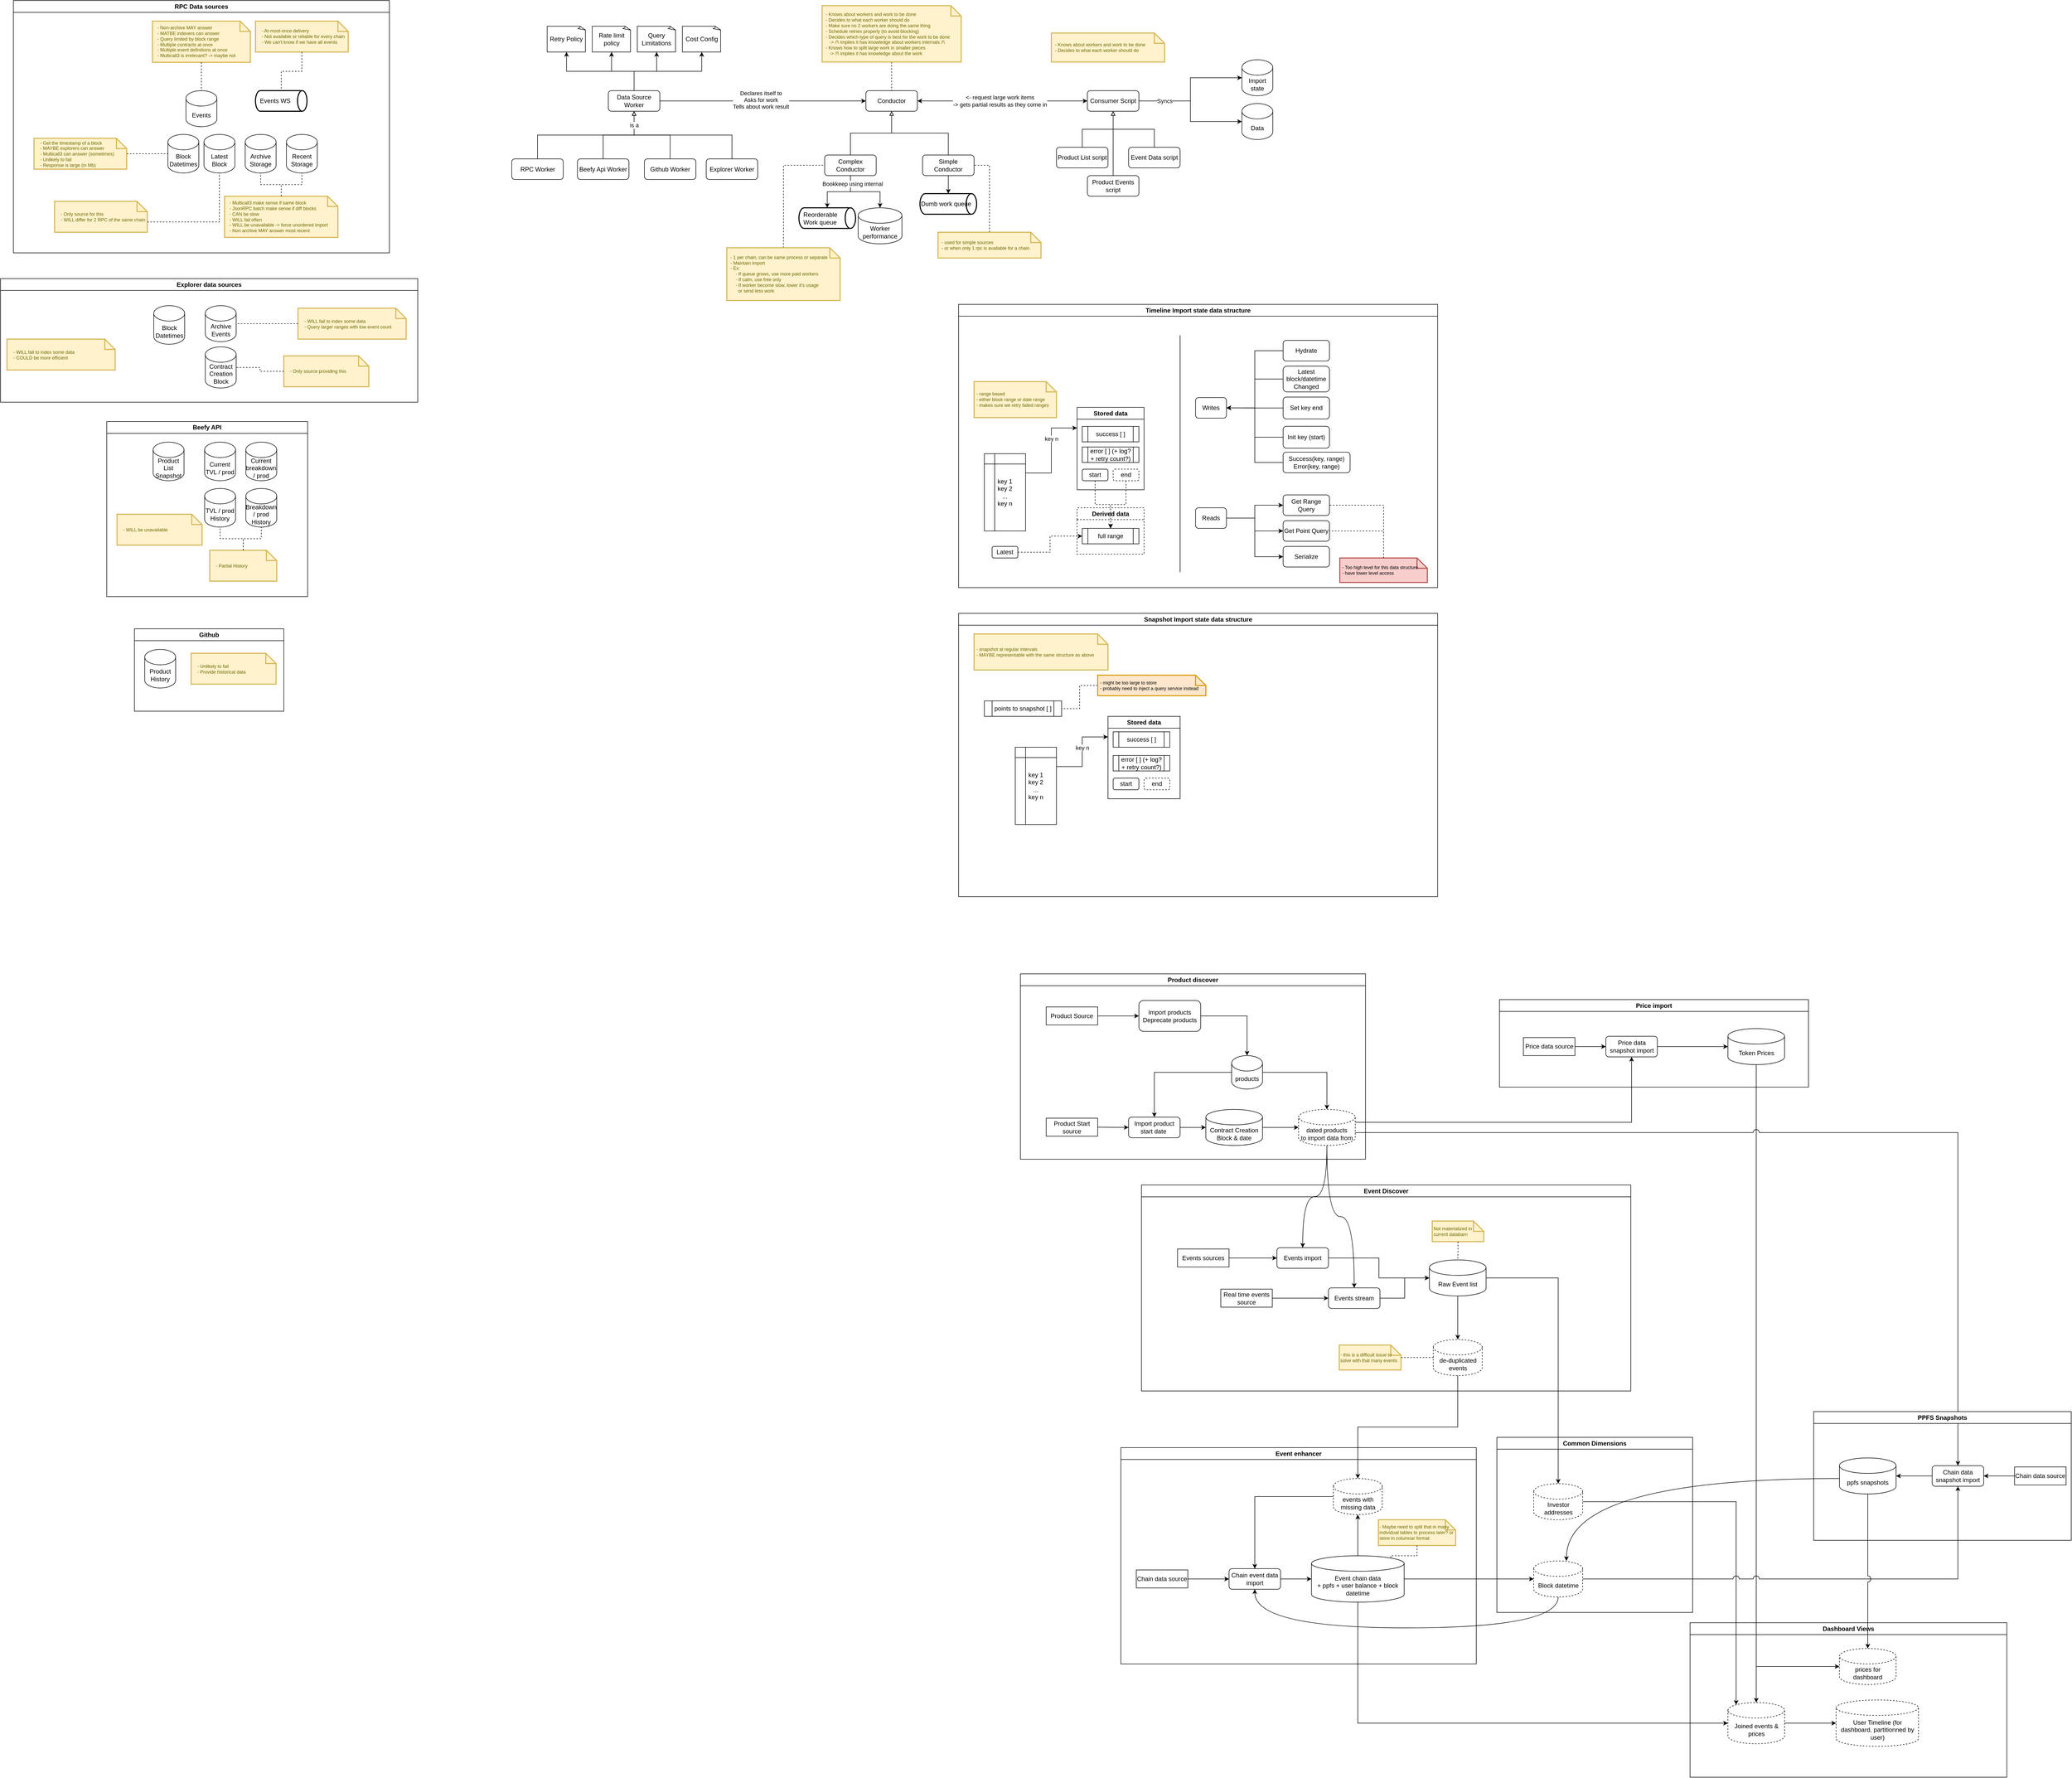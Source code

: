 <mxfile version="21.2.3" type="github">
  <diagram name="Page-1" id="OcyrxSaOLKTO3twHUCwc">
    <mxGraphModel dx="2440" dy="2187" grid="1" gridSize="10" guides="1" tooltips="1" connect="1" arrows="1" fold="1" page="1" pageScale="1" pageWidth="850" pageHeight="1100" math="0" shadow="0">
      <root>
        <mxCell id="0" />
        <mxCell id="1" parent="0" />
        <mxCell id="02symyp6Dsfdwm89dj8b-340" value="Event enhancer" style="swimlane;whiteSpace=wrap;html=1;" vertex="1" parent="1">
          <mxGeometry x="1805" y="2650" width="690" height="420" as="geometry" />
        </mxCell>
        <mxCell id="02symyp6Dsfdwm89dj8b-281" value="events with missing data" style="shape=cylinder3;whiteSpace=wrap;html=1;boundedLbl=1;backgroundOutline=1;size=15;dashed=1;" vertex="1" parent="02symyp6Dsfdwm89dj8b-340">
          <mxGeometry x="412.5" y="60" width="95" height="70" as="geometry" />
        </mxCell>
        <mxCell id="02symyp6Dsfdwm89dj8b-278" value="Event chain data&lt;br&gt;+ ppfs + user balance + block datetime" style="shape=cylinder3;whiteSpace=wrap;html=1;boundedLbl=1;backgroundOutline=1;size=15;" vertex="1" parent="02symyp6Dsfdwm89dj8b-340">
          <mxGeometry x="370" y="210" width="180" height="90" as="geometry" />
        </mxCell>
        <mxCell id="02symyp6Dsfdwm89dj8b-310" value="- Maybe need to split that in many individual tables to process later? or store in columnar format" style="shape=note;strokeWidth=2;fontSize=9;size=20;whiteSpace=wrap;html=1;fillColor=#fff2cc;strokeColor=#d6b656;fontColor=#666600;align=left;" vertex="1" parent="02symyp6Dsfdwm89dj8b-340">
          <mxGeometry x="500" y="140" width="150" height="50" as="geometry" />
        </mxCell>
        <mxCell id="02symyp6Dsfdwm89dj8b-279" value="Chain event data import" style="rounded=1;whiteSpace=wrap;html=1;" vertex="1" parent="02symyp6Dsfdwm89dj8b-340">
          <mxGeometry x="210" y="235" width="100" height="40" as="geometry" />
        </mxCell>
        <mxCell id="02symyp6Dsfdwm89dj8b-285" value="Chain data source" style="rounded=0;whiteSpace=wrap;html=1;" vertex="1" parent="02symyp6Dsfdwm89dj8b-340">
          <mxGeometry x="30" y="237.5" width="100" height="35" as="geometry" />
        </mxCell>
        <mxCell id="02symyp6Dsfdwm89dj8b-283" style="edgeStyle=orthogonalEdgeStyle;rounded=0;orthogonalLoop=1;jettySize=auto;html=1;exitX=0.5;exitY=0;exitDx=0;exitDy=0;exitPerimeter=0;jumpStyle=arc;jumpSize=12;" edge="1" parent="02symyp6Dsfdwm89dj8b-340" source="02symyp6Dsfdwm89dj8b-278" target="02symyp6Dsfdwm89dj8b-281">
          <mxGeometry relative="1" as="geometry">
            <mxPoint x="575" y="60" as="targetPoint" />
          </mxGeometry>
        </mxCell>
        <mxCell id="02symyp6Dsfdwm89dj8b-311" style="edgeStyle=orthogonalEdgeStyle;rounded=0;orthogonalLoop=1;jettySize=auto;html=1;endArrow=none;endFill=0;dashed=1;jumpStyle=arc;jumpSize=12;entryX=0.855;entryY=0;entryDx=0;entryDy=4.35;entryPerimeter=0;" edge="1" parent="02symyp6Dsfdwm89dj8b-340" source="02symyp6Dsfdwm89dj8b-310" target="02symyp6Dsfdwm89dj8b-278">
          <mxGeometry relative="1" as="geometry" />
        </mxCell>
        <mxCell id="02symyp6Dsfdwm89dj8b-280" style="edgeStyle=orthogonalEdgeStyle;rounded=0;orthogonalLoop=1;jettySize=auto;html=1;exitX=1;exitY=0.5;exitDx=0;exitDy=0;jumpStyle=arc;jumpSize=12;" edge="1" parent="02symyp6Dsfdwm89dj8b-340" source="02symyp6Dsfdwm89dj8b-279" target="02symyp6Dsfdwm89dj8b-278">
          <mxGeometry relative="1" as="geometry" />
        </mxCell>
        <mxCell id="02symyp6Dsfdwm89dj8b-284" style="edgeStyle=orthogonalEdgeStyle;rounded=0;orthogonalLoop=1;jettySize=auto;html=1;exitX=0;exitY=0.5;exitDx=0;exitDy=0;exitPerimeter=0;entryX=0.5;entryY=0;entryDx=0;entryDy=0;jumpStyle=arc;jumpSize=12;" edge="1" parent="02symyp6Dsfdwm89dj8b-340" source="02symyp6Dsfdwm89dj8b-281" target="02symyp6Dsfdwm89dj8b-279">
          <mxGeometry relative="1" as="geometry" />
        </mxCell>
        <mxCell id="02symyp6Dsfdwm89dj8b-286" style="edgeStyle=orthogonalEdgeStyle;rounded=0;orthogonalLoop=1;jettySize=auto;html=1;exitX=1;exitY=0.5;exitDx=0;exitDy=0;jumpStyle=arc;jumpSize=12;" edge="1" parent="02symyp6Dsfdwm89dj8b-340" source="02symyp6Dsfdwm89dj8b-285" target="02symyp6Dsfdwm89dj8b-279">
          <mxGeometry relative="1" as="geometry" />
        </mxCell>
        <mxCell id="02symyp6Dsfdwm89dj8b-339" value="Event Discover" style="swimlane;whiteSpace=wrap;html=1;" vertex="1" parent="1">
          <mxGeometry x="1845" y="2140" width="950" height="400" as="geometry" />
        </mxCell>
        <mxCell id="02symyp6Dsfdwm89dj8b-276" value="Events sources" style="rounded=0;whiteSpace=wrap;html=1;" vertex="1" parent="02symyp6Dsfdwm89dj8b-339">
          <mxGeometry x="70" y="124.25" width="100" height="35" as="geometry" />
        </mxCell>
        <mxCell id="02symyp6Dsfdwm89dj8b-272" value="Events import" style="rounded=1;whiteSpace=wrap;html=1;" vertex="1" parent="02symyp6Dsfdwm89dj8b-339">
          <mxGeometry x="263" y="121.75" width="100" height="40" as="geometry" />
        </mxCell>
        <mxCell id="02symyp6Dsfdwm89dj8b-303" value="Events stream" style="rounded=1;whiteSpace=wrap;html=1;" vertex="1" parent="02symyp6Dsfdwm89dj8b-339">
          <mxGeometry x="363" y="199.75" width="100" height="40" as="geometry" />
        </mxCell>
        <mxCell id="02symyp6Dsfdwm89dj8b-302" value="Real time events source" style="rounded=0;whiteSpace=wrap;html=1;" vertex="1" parent="02symyp6Dsfdwm89dj8b-339">
          <mxGeometry x="154" y="202.25" width="100" height="35" as="geometry" />
        </mxCell>
        <mxCell id="02symyp6Dsfdwm89dj8b-274" value="Raw Event list" style="shape=cylinder3;whiteSpace=wrap;html=1;boundedLbl=1;backgroundOutline=1;size=15;" vertex="1" parent="02symyp6Dsfdwm89dj8b-339">
          <mxGeometry x="559" y="145.5" width="110" height="70" as="geometry" />
        </mxCell>
        <mxCell id="02symyp6Dsfdwm89dj8b-306" value="de-duplicated events" style="shape=cylinder3;whiteSpace=wrap;html=1;boundedLbl=1;backgroundOutline=1;size=15;dashed=1;" vertex="1" parent="02symyp6Dsfdwm89dj8b-339">
          <mxGeometry x="566.5" y="300" width="95" height="70" as="geometry" />
        </mxCell>
        <mxCell id="02symyp6Dsfdwm89dj8b-312" value="- this is a difficult issue to solve with that many events" style="shape=note;strokeWidth=2;fontSize=9;size=20;whiteSpace=wrap;html=1;fillColor=#fff2cc;strokeColor=#d6b656;fontColor=#666600;align=left;" vertex="1" parent="02symyp6Dsfdwm89dj8b-339">
          <mxGeometry x="384" y="310.75" width="120" height="48.5" as="geometry" />
        </mxCell>
        <mxCell id="02symyp6Dsfdwm89dj8b-318" value="Not materialized in current databarn" style="shape=note;strokeWidth=2;fontSize=9;size=20;whiteSpace=wrap;html=1;fillColor=#fff2cc;strokeColor=#d6b656;fontColor=#666600;align=left;" vertex="1" parent="02symyp6Dsfdwm89dj8b-339">
          <mxGeometry x="564.5" y="70" width="100" height="40" as="geometry" />
        </mxCell>
        <mxCell id="02symyp6Dsfdwm89dj8b-277" style="edgeStyle=orthogonalEdgeStyle;rounded=0;orthogonalLoop=1;jettySize=auto;html=1;exitX=1;exitY=0.5;exitDx=0;exitDy=0;jumpStyle=arc;jumpSize=12;" edge="1" parent="02symyp6Dsfdwm89dj8b-339" source="02symyp6Dsfdwm89dj8b-276" target="02symyp6Dsfdwm89dj8b-272">
          <mxGeometry relative="1" as="geometry" />
        </mxCell>
        <mxCell id="02symyp6Dsfdwm89dj8b-304" style="edgeStyle=orthogonalEdgeStyle;rounded=0;orthogonalLoop=1;jettySize=auto;html=1;exitX=1;exitY=0.5;exitDx=0;exitDy=0;jumpStyle=arc;jumpSize=12;" edge="1" parent="02symyp6Dsfdwm89dj8b-339" source="02symyp6Dsfdwm89dj8b-302" target="02symyp6Dsfdwm89dj8b-303">
          <mxGeometry relative="1" as="geometry" />
        </mxCell>
        <mxCell id="02symyp6Dsfdwm89dj8b-275" style="edgeStyle=orthogonalEdgeStyle;rounded=0;orthogonalLoop=1;jettySize=auto;html=1;exitX=1;exitY=0.5;exitDx=0;exitDy=0;jumpStyle=arc;jumpSize=12;" edge="1" parent="02symyp6Dsfdwm89dj8b-339" source="02symyp6Dsfdwm89dj8b-272" target="02symyp6Dsfdwm89dj8b-274">
          <mxGeometry relative="1" as="geometry" />
        </mxCell>
        <mxCell id="02symyp6Dsfdwm89dj8b-305" style="edgeStyle=orthogonalEdgeStyle;rounded=0;orthogonalLoop=1;jettySize=auto;html=1;exitX=1;exitY=0.5;exitDx=0;exitDy=0;jumpStyle=arc;jumpSize=12;" edge="1" parent="02symyp6Dsfdwm89dj8b-339" source="02symyp6Dsfdwm89dj8b-303" target="02symyp6Dsfdwm89dj8b-274">
          <mxGeometry relative="1" as="geometry" />
        </mxCell>
        <mxCell id="02symyp6Dsfdwm89dj8b-282" style="edgeStyle=orthogonalEdgeStyle;rounded=0;orthogonalLoop=1;jettySize=auto;html=1;exitX=0.5;exitY=1;exitDx=0;exitDy=0;exitPerimeter=0;jumpStyle=arc;jumpSize=12;" edge="1" parent="02symyp6Dsfdwm89dj8b-339" source="02symyp6Dsfdwm89dj8b-274" target="02symyp6Dsfdwm89dj8b-306">
          <mxGeometry relative="1" as="geometry" />
        </mxCell>
        <mxCell id="02symyp6Dsfdwm89dj8b-313" style="edgeStyle=orthogonalEdgeStyle;rounded=0;orthogonalLoop=1;jettySize=auto;html=1;endArrow=none;endFill=0;dashed=1;jumpStyle=arc;jumpSize=12;" edge="1" parent="02symyp6Dsfdwm89dj8b-339" source="02symyp6Dsfdwm89dj8b-312" target="02symyp6Dsfdwm89dj8b-306">
          <mxGeometry relative="1" as="geometry" />
        </mxCell>
        <mxCell id="02symyp6Dsfdwm89dj8b-319" style="edgeStyle=orthogonalEdgeStyle;rounded=0;orthogonalLoop=1;jettySize=auto;html=1;exitX=0.5;exitY=1;exitDx=0;exitDy=0;exitPerimeter=0;endArrow=none;endFill=0;dashed=1;" edge="1" parent="02symyp6Dsfdwm89dj8b-339" source="02symyp6Dsfdwm89dj8b-318" target="02symyp6Dsfdwm89dj8b-274">
          <mxGeometry relative="1" as="geometry" />
        </mxCell>
        <mxCell id="02symyp6Dsfdwm89dj8b-333" value="Product discover" style="swimlane;whiteSpace=wrap;html=1;" vertex="1" parent="1">
          <mxGeometry x="1610" y="1730" width="670" height="360" as="geometry" />
        </mxCell>
        <mxCell id="02symyp6Dsfdwm89dj8b-256" value="Import products&lt;br&gt;Deprecate products" style="rounded=1;whiteSpace=wrap;html=1;" vertex="1" parent="02symyp6Dsfdwm89dj8b-333">
          <mxGeometry x="230" y="51.75" width="120" height="60" as="geometry" />
        </mxCell>
        <mxCell id="02symyp6Dsfdwm89dj8b-259" value="Product Source" style="rounded=0;whiteSpace=wrap;html=1;" vertex="1" parent="02symyp6Dsfdwm89dj8b-333">
          <mxGeometry x="50" y="64.25" width="100" height="35" as="geometry" />
        </mxCell>
        <mxCell id="02symyp6Dsfdwm89dj8b-263" value="Product Start source" style="rounded=0;whiteSpace=wrap;html=1;" vertex="1" parent="02symyp6Dsfdwm89dj8b-333">
          <mxGeometry x="50" y="280.25" width="100" height="35" as="geometry" />
        </mxCell>
        <mxCell id="02symyp6Dsfdwm89dj8b-262" value="Import product start date&amp;nbsp;" style="rounded=1;whiteSpace=wrap;html=1;" vertex="1" parent="02symyp6Dsfdwm89dj8b-333">
          <mxGeometry x="210" y="278.25" width="100" height="40" as="geometry" />
        </mxCell>
        <mxCell id="02symyp6Dsfdwm89dj8b-266" value="Contract Creation Block &amp;amp; date" style="shape=cylinder3;whiteSpace=wrap;html=1;boundedLbl=1;backgroundOutline=1;size=15;" vertex="1" parent="02symyp6Dsfdwm89dj8b-333">
          <mxGeometry x="360" y="263.25" width="110" height="70" as="geometry" />
        </mxCell>
        <mxCell id="02symyp6Dsfdwm89dj8b-269" value="dated products&lt;br&gt;to import data from" style="shape=cylinder3;whiteSpace=wrap;html=1;boundedLbl=1;backgroundOutline=1;size=15;dashed=1;" vertex="1" parent="02symyp6Dsfdwm89dj8b-333">
          <mxGeometry x="540" y="263.25" width="110" height="70" as="geometry" />
        </mxCell>
        <mxCell id="02symyp6Dsfdwm89dj8b-260" value="products" style="shape=cylinder3;whiteSpace=wrap;html=1;boundedLbl=1;backgroundOutline=1;size=15;" vertex="1" parent="02symyp6Dsfdwm89dj8b-333">
          <mxGeometry x="410" y="158.75" width="60" height="65" as="geometry" />
        </mxCell>
        <mxCell id="02symyp6Dsfdwm89dj8b-257" style="edgeStyle=orthogonalEdgeStyle;rounded=0;orthogonalLoop=1;jettySize=auto;html=1;entryX=0;entryY=0.5;entryDx=0;entryDy=0;jumpStyle=arc;jumpSize=12;" edge="1" parent="02symyp6Dsfdwm89dj8b-333" source="02symyp6Dsfdwm89dj8b-259" target="02symyp6Dsfdwm89dj8b-256">
          <mxGeometry relative="1" as="geometry">
            <mxPoint x="70" y="190" as="sourcePoint" />
          </mxGeometry>
        </mxCell>
        <mxCell id="02symyp6Dsfdwm89dj8b-265" style="edgeStyle=orthogonalEdgeStyle;rounded=0;orthogonalLoop=1;jettySize=auto;html=1;exitX=1;exitY=0.5;exitDx=0;exitDy=0;entryX=0;entryY=0.5;entryDx=0;entryDy=0;jumpStyle=arc;jumpSize=12;" edge="1" parent="02symyp6Dsfdwm89dj8b-333" source="02symyp6Dsfdwm89dj8b-263" target="02symyp6Dsfdwm89dj8b-262">
          <mxGeometry relative="1" as="geometry">
            <mxPoint x="250" y="358" as="targetPoint" />
          </mxGeometry>
        </mxCell>
        <mxCell id="02symyp6Dsfdwm89dj8b-268" style="edgeStyle=orthogonalEdgeStyle;rounded=0;orthogonalLoop=1;jettySize=auto;html=1;exitX=1;exitY=0.5;exitDx=0;exitDy=0;jumpStyle=arc;jumpSize=12;" edge="1" parent="02symyp6Dsfdwm89dj8b-333" source="02symyp6Dsfdwm89dj8b-262" target="02symyp6Dsfdwm89dj8b-266">
          <mxGeometry relative="1" as="geometry" />
        </mxCell>
        <mxCell id="02symyp6Dsfdwm89dj8b-271" style="edgeStyle=orthogonalEdgeStyle;rounded=0;orthogonalLoop=1;jettySize=auto;html=1;exitX=1;exitY=0.5;exitDx=0;exitDy=0;exitPerimeter=0;jumpStyle=arc;jumpSize=12;" edge="1" parent="02symyp6Dsfdwm89dj8b-333" source="02symyp6Dsfdwm89dj8b-266" target="02symyp6Dsfdwm89dj8b-269">
          <mxGeometry relative="1" as="geometry" />
        </mxCell>
        <mxCell id="02symyp6Dsfdwm89dj8b-270" style="edgeStyle=orthogonalEdgeStyle;rounded=0;orthogonalLoop=1;jettySize=auto;html=1;exitX=1;exitY=0.5;exitDx=0;exitDy=0;exitPerimeter=0;jumpStyle=arc;jumpSize=12;" edge="1" parent="02symyp6Dsfdwm89dj8b-333" source="02symyp6Dsfdwm89dj8b-260" target="02symyp6Dsfdwm89dj8b-269">
          <mxGeometry relative="1" as="geometry" />
        </mxCell>
        <mxCell id="02symyp6Dsfdwm89dj8b-261" style="edgeStyle=orthogonalEdgeStyle;rounded=0;orthogonalLoop=1;jettySize=auto;html=1;exitX=1;exitY=0.5;exitDx=0;exitDy=0;jumpStyle=arc;jumpSize=12;" edge="1" parent="02symyp6Dsfdwm89dj8b-333" source="02symyp6Dsfdwm89dj8b-256" target="02symyp6Dsfdwm89dj8b-260">
          <mxGeometry relative="1" as="geometry" />
        </mxCell>
        <mxCell id="02symyp6Dsfdwm89dj8b-264" style="edgeStyle=orthogonalEdgeStyle;rounded=0;orthogonalLoop=1;jettySize=auto;html=1;exitX=0;exitY=0.5;exitDx=0;exitDy=0;exitPerimeter=0;entryX=0.5;entryY=0;entryDx=0;entryDy=0;jumpStyle=arc;jumpSize=12;" edge="1" parent="02symyp6Dsfdwm89dj8b-333" source="02symyp6Dsfdwm89dj8b-260" target="02symyp6Dsfdwm89dj8b-262">
          <mxGeometry relative="1" as="geometry" />
        </mxCell>
        <mxCell id="02symyp6Dsfdwm89dj8b-330" style="edgeStyle=orthogonalEdgeStyle;rounded=0;orthogonalLoop=1;jettySize=auto;html=1;exitX=0.5;exitY=1;exitDx=0;exitDy=0;exitPerimeter=0;" edge="1" parent="1" source="02symyp6Dsfdwm89dj8b-325" target="02symyp6Dsfdwm89dj8b-329">
          <mxGeometry relative="1" as="geometry" />
        </mxCell>
        <mxCell id="02symyp6Dsfdwm89dj8b-154" value="RPC Data sources" style="swimlane;whiteSpace=wrap;html=1;" vertex="1" parent="1">
          <mxGeometry x="-345" y="-160" width="730" height="490" as="geometry" />
        </mxCell>
        <mxCell id="02symyp6Dsfdwm89dj8b-8" value="&amp;nbsp; &amp;nbsp;- Non-archive MAY answer&lt;br&gt;&amp;nbsp; &amp;nbsp;- MATBE indexers can answer&lt;br&gt;&amp;nbsp; &amp;nbsp;- Query limited by block range&lt;br&gt;&amp;nbsp; &amp;nbsp;- Multiple contracts at once&lt;br&gt;&amp;nbsp; &amp;nbsp;- Multiple event definitions at once&lt;br&gt;&amp;nbsp; &amp;nbsp;- Multicall3 is irrelevant? -&amp;gt; maybe not" style="shape=note;strokeWidth=2;fontSize=9;size=20;whiteSpace=wrap;html=1;fillColor=#fff2cc;strokeColor=#d6b656;fontColor=#666600;align=left;" vertex="1" parent="02symyp6Dsfdwm89dj8b-154">
          <mxGeometry x="270" y="40" width="190" height="80" as="geometry" />
        </mxCell>
        <mxCell id="02symyp6Dsfdwm89dj8b-6" value="Events" style="shape=cylinder3;whiteSpace=wrap;html=1;boundedLbl=1;backgroundOutline=1;size=15;" vertex="1" parent="02symyp6Dsfdwm89dj8b-154">
          <mxGeometry x="335" y="175" width="60" height="70" as="geometry" />
        </mxCell>
        <mxCell id="02symyp6Dsfdwm89dj8b-16" value="&amp;nbsp; &amp;nbsp; - At-most-once delivery&lt;br&gt;&amp;nbsp; &amp;nbsp; - Not available or reliable for every chain&lt;br&gt;&amp;nbsp; &amp;nbsp; - We can&#39;t know if we have all events" style="shape=note;strokeWidth=2;fontSize=9;size=20;whiteSpace=wrap;html=1;fillColor=#fff2cc;strokeColor=#d6b656;fontColor=#666600;align=left;" vertex="1" parent="02symyp6Dsfdwm89dj8b-154">
          <mxGeometry x="470" y="40" width="180" height="60" as="geometry" />
        </mxCell>
        <mxCell id="02symyp6Dsfdwm89dj8b-15" value="&amp;nbsp; Events WS" style="strokeWidth=2;html=1;shape=mxgraph.flowchart.direct_data;whiteSpace=wrap;align=left;" vertex="1" parent="02symyp6Dsfdwm89dj8b-154">
          <mxGeometry x="470" y="175" width="100" height="40" as="geometry" />
        </mxCell>
        <mxCell id="02symyp6Dsfdwm89dj8b-22" value="&amp;nbsp; &amp;nbsp; - Get the timestamp of a block&lt;br&gt;&amp;nbsp; &amp;nbsp; - MAYBE explorers can answer&lt;br&gt;&amp;nbsp; &amp;nbsp; - Multicall3 can answer (sometimes)&lt;br&gt;&amp;nbsp; &amp;nbsp; - Unlikely to fail&lt;br&gt;&amp;nbsp; &amp;nbsp; - Response is large (in Mb)" style="shape=note;strokeWidth=2;fontSize=9;size=20;whiteSpace=wrap;html=1;fillColor=#fff2cc;strokeColor=#d6b656;fontColor=#666600;align=left;" vertex="1" parent="02symyp6Dsfdwm89dj8b-154">
          <mxGeometry x="40" y="267.5" width="180" height="60" as="geometry" />
        </mxCell>
        <mxCell id="02symyp6Dsfdwm89dj8b-21" value="Block&lt;br&gt;Datetimes" style="shape=cylinder3;whiteSpace=wrap;html=1;boundedLbl=1;backgroundOutline=1;size=15;" vertex="1" parent="02symyp6Dsfdwm89dj8b-154">
          <mxGeometry x="300" y="260" width="60" height="75" as="geometry" />
        </mxCell>
        <mxCell id="02symyp6Dsfdwm89dj8b-52" value="Latest Block" style="shape=cylinder3;whiteSpace=wrap;html=1;boundedLbl=1;backgroundOutline=1;size=15;" vertex="1" parent="02symyp6Dsfdwm89dj8b-154">
          <mxGeometry x="370" y="260" width="60" height="75" as="geometry" />
        </mxCell>
        <mxCell id="02symyp6Dsfdwm89dj8b-13" value="Archive Storage" style="shape=cylinder3;whiteSpace=wrap;html=1;boundedLbl=1;backgroundOutline=1;size=15;" vertex="1" parent="02symyp6Dsfdwm89dj8b-154">
          <mxGeometry x="450" y="260" width="60" height="75" as="geometry" />
        </mxCell>
        <mxCell id="02symyp6Dsfdwm89dj8b-7" value="Recent&lt;br&gt;Storage" style="shape=cylinder3;whiteSpace=wrap;html=1;boundedLbl=1;backgroundOutline=1;size=15;" vertex="1" parent="02symyp6Dsfdwm89dj8b-154">
          <mxGeometry x="530" y="260" width="60" height="75" as="geometry" />
        </mxCell>
        <mxCell id="02symyp6Dsfdwm89dj8b-10" value="&amp;nbsp; &amp;nbsp;- Multicall3 make sense if same block&lt;br&gt;&amp;nbsp; &amp;nbsp;- JsonRPC batch make sense if diff blocks&lt;br&gt;&amp;nbsp; &amp;nbsp;- CAN be slow&lt;br&gt;&amp;nbsp; &amp;nbsp;- WILL fail often&lt;br&gt;&amp;nbsp; &amp;nbsp;- WILL be unavailable -&amp;gt; force unordered import&lt;br&gt;&amp;nbsp; &amp;nbsp;- Non archive MAY answer most recent" style="shape=note;strokeWidth=2;fontSize=9;size=20;whiteSpace=wrap;html=1;fillColor=#fff2cc;strokeColor=#d6b656;fontColor=#666600;align=left;" vertex="1" parent="02symyp6Dsfdwm89dj8b-154">
          <mxGeometry x="410" y="380" width="220" height="80" as="geometry" />
        </mxCell>
        <mxCell id="02symyp6Dsfdwm89dj8b-53" value="&amp;nbsp; &amp;nbsp; - Only source for this&lt;br&gt;&amp;nbsp; &amp;nbsp; - WILL differ for 2 RPC of the same chain" style="shape=note;strokeWidth=2;fontSize=9;size=20;whiteSpace=wrap;html=1;fillColor=#fff2cc;strokeColor=#d6b656;fontColor=#666600;align=left;" vertex="1" parent="02symyp6Dsfdwm89dj8b-154">
          <mxGeometry x="80" y="390" width="180" height="60" as="geometry" />
        </mxCell>
        <mxCell id="02symyp6Dsfdwm89dj8b-9" style="edgeStyle=orthogonalEdgeStyle;rounded=0;orthogonalLoop=1;jettySize=auto;html=1;exitX=0.5;exitY=1;exitDx=0;exitDy=0;exitPerimeter=0;endArrow=none;endFill=0;dashed=1;" edge="1" parent="02symyp6Dsfdwm89dj8b-154" source="02symyp6Dsfdwm89dj8b-8" target="02symyp6Dsfdwm89dj8b-6">
          <mxGeometry relative="1" as="geometry" />
        </mxCell>
        <mxCell id="02symyp6Dsfdwm89dj8b-17" style="edgeStyle=orthogonalEdgeStyle;rounded=0;orthogonalLoop=1;jettySize=auto;html=1;jumpStyle=none;endArrow=none;endFill=0;dashed=1;" edge="1" parent="02symyp6Dsfdwm89dj8b-154" source="02symyp6Dsfdwm89dj8b-16" target="02symyp6Dsfdwm89dj8b-15">
          <mxGeometry relative="1" as="geometry" />
        </mxCell>
        <mxCell id="02symyp6Dsfdwm89dj8b-23" style="edgeStyle=orthogonalEdgeStyle;rounded=0;orthogonalLoop=1;jettySize=auto;html=1;endArrow=none;endFill=0;dashed=1;" edge="1" parent="02symyp6Dsfdwm89dj8b-154" source="02symyp6Dsfdwm89dj8b-22" target="02symyp6Dsfdwm89dj8b-21">
          <mxGeometry relative="1" as="geometry" />
        </mxCell>
        <mxCell id="02symyp6Dsfdwm89dj8b-18" style="edgeStyle=orthogonalEdgeStyle;rounded=0;orthogonalLoop=1;jettySize=auto;html=1;exitX=0.5;exitY=0;exitDx=0;exitDy=0;exitPerimeter=0;endArrow=none;endFill=0;dashed=1;" edge="1" parent="02symyp6Dsfdwm89dj8b-154" source="02symyp6Dsfdwm89dj8b-10" target="02symyp6Dsfdwm89dj8b-7">
          <mxGeometry relative="1" as="geometry" />
        </mxCell>
        <mxCell id="02symyp6Dsfdwm89dj8b-19" style="edgeStyle=orthogonalEdgeStyle;rounded=0;orthogonalLoop=1;jettySize=auto;html=1;exitX=0.5;exitY=0;exitDx=0;exitDy=0;exitPerimeter=0;entryX=0.5;entryY=1;entryDx=0;entryDy=0;entryPerimeter=0;endArrow=none;endFill=0;dashed=1;" edge="1" parent="02symyp6Dsfdwm89dj8b-154" source="02symyp6Dsfdwm89dj8b-10" target="02symyp6Dsfdwm89dj8b-13">
          <mxGeometry relative="1" as="geometry" />
        </mxCell>
        <mxCell id="02symyp6Dsfdwm89dj8b-54" style="edgeStyle=orthogonalEdgeStyle;rounded=0;orthogonalLoop=1;jettySize=auto;html=1;exitX=0;exitY=0;exitDx=180;exitDy=40;exitPerimeter=0;endArrow=none;endFill=0;dashed=1;" edge="1" parent="02symyp6Dsfdwm89dj8b-154" source="02symyp6Dsfdwm89dj8b-53" target="02symyp6Dsfdwm89dj8b-52">
          <mxGeometry relative="1" as="geometry" />
        </mxCell>
        <mxCell id="02symyp6Dsfdwm89dj8b-59" style="edgeStyle=orthogonalEdgeStyle;rounded=0;orthogonalLoop=1;jettySize=auto;html=1;exitX=0.5;exitY=0;exitDx=0;exitDy=0;entryX=0.5;entryY=1;entryDx=0;entryDy=0;endArrow=block;endFill=0;" edge="1" parent="1" source="02symyp6Dsfdwm89dj8b-1" target="02symyp6Dsfdwm89dj8b-55">
          <mxGeometry relative="1" as="geometry" />
        </mxCell>
        <mxCell id="02symyp6Dsfdwm89dj8b-1" value="RPC Worker" style="rounded=1;whiteSpace=wrap;html=1;" vertex="1" parent="1">
          <mxGeometry x="622.5" y="147.5" width="100" height="40" as="geometry" />
        </mxCell>
        <mxCell id="02symyp6Dsfdwm89dj8b-65" style="edgeStyle=orthogonalEdgeStyle;rounded=0;orthogonalLoop=1;jettySize=auto;html=1;exitX=0.5;exitY=0;exitDx=0;exitDy=0;entryX=0.5;entryY=1;entryDx=0;entryDy=0;entryPerimeter=0;" edge="1" parent="1" source="02symyp6Dsfdwm89dj8b-55" target="02symyp6Dsfdwm89dj8b-64">
          <mxGeometry relative="1" as="geometry" />
        </mxCell>
        <mxCell id="02symyp6Dsfdwm89dj8b-67" style="edgeStyle=orthogonalEdgeStyle;rounded=0;orthogonalLoop=1;jettySize=auto;html=1;exitX=0.5;exitY=0;exitDx=0;exitDy=0;" edge="1" parent="1" source="02symyp6Dsfdwm89dj8b-55" target="02symyp6Dsfdwm89dj8b-66">
          <mxGeometry relative="1" as="geometry" />
        </mxCell>
        <mxCell id="02symyp6Dsfdwm89dj8b-69" style="edgeStyle=orthogonalEdgeStyle;rounded=0;orthogonalLoop=1;jettySize=auto;html=1;exitX=0.5;exitY=0;exitDx=0;exitDy=0;" edge="1" parent="1" source="02symyp6Dsfdwm89dj8b-55" target="02symyp6Dsfdwm89dj8b-68">
          <mxGeometry relative="1" as="geometry" />
        </mxCell>
        <mxCell id="02symyp6Dsfdwm89dj8b-71" style="edgeStyle=orthogonalEdgeStyle;rounded=0;orthogonalLoop=1;jettySize=auto;html=1;exitX=1;exitY=0.5;exitDx=0;exitDy=0;" edge="1" parent="1" source="02symyp6Dsfdwm89dj8b-55" target="02symyp6Dsfdwm89dj8b-82">
          <mxGeometry relative="1" as="geometry">
            <mxPoint x="1190" y="35" as="targetPoint" />
          </mxGeometry>
        </mxCell>
        <mxCell id="02symyp6Dsfdwm89dj8b-72" value="Declares itself to&lt;br&gt;Asks for work&lt;br&gt;Tells about work result" style="edgeLabel;html=1;align=center;verticalAlign=middle;resizable=0;points=[];" vertex="1" connectable="0" parent="02symyp6Dsfdwm89dj8b-71">
          <mxGeometry x="-0.022" y="2" relative="1" as="geometry">
            <mxPoint as="offset" />
          </mxGeometry>
        </mxCell>
        <mxCell id="02symyp6Dsfdwm89dj8b-102" style="edgeStyle=orthogonalEdgeStyle;rounded=0;orthogonalLoop=1;jettySize=auto;html=1;exitX=0.5;exitY=0;exitDx=0;exitDy=0;" edge="1" parent="1" source="02symyp6Dsfdwm89dj8b-55" target="02symyp6Dsfdwm89dj8b-101">
          <mxGeometry relative="1" as="geometry" />
        </mxCell>
        <mxCell id="02symyp6Dsfdwm89dj8b-55" value="Data Source Worker" style="rounded=1;whiteSpace=wrap;html=1;" vertex="1" parent="1">
          <mxGeometry x="810" y="15" width="100" height="40" as="geometry" />
        </mxCell>
        <mxCell id="02symyp6Dsfdwm89dj8b-60" style="edgeStyle=orthogonalEdgeStyle;rounded=0;orthogonalLoop=1;jettySize=auto;html=1;exitX=0.5;exitY=0;exitDx=0;exitDy=0;entryX=0.5;entryY=1;entryDx=0;entryDy=0;endArrow=block;endFill=0;" edge="1" parent="1" source="02symyp6Dsfdwm89dj8b-56" target="02symyp6Dsfdwm89dj8b-55">
          <mxGeometry relative="1" as="geometry" />
        </mxCell>
        <mxCell id="02symyp6Dsfdwm89dj8b-56" value="Beefy Api Worker" style="rounded=1;whiteSpace=wrap;html=1;" vertex="1" parent="1">
          <mxGeometry x="750" y="147.5" width="100" height="40" as="geometry" />
        </mxCell>
        <mxCell id="02symyp6Dsfdwm89dj8b-61" style="edgeStyle=orthogonalEdgeStyle;rounded=0;orthogonalLoop=1;jettySize=auto;html=1;exitX=0.5;exitY=0;exitDx=0;exitDy=0;endArrow=block;endFill=0;" edge="1" parent="1" source="02symyp6Dsfdwm89dj8b-57" target="02symyp6Dsfdwm89dj8b-55">
          <mxGeometry relative="1" as="geometry">
            <mxPoint x="860" y="50" as="targetPoint" />
          </mxGeometry>
        </mxCell>
        <mxCell id="02symyp6Dsfdwm89dj8b-57" value="Github Worker" style="rounded=1;whiteSpace=wrap;html=1;" vertex="1" parent="1">
          <mxGeometry x="880" y="147.5" width="100" height="40" as="geometry" />
        </mxCell>
        <mxCell id="02symyp6Dsfdwm89dj8b-62" style="edgeStyle=orthogonalEdgeStyle;rounded=0;orthogonalLoop=1;jettySize=auto;html=1;exitX=0.5;exitY=0;exitDx=0;exitDy=0;endArrow=block;endFill=0;" edge="1" parent="1" source="02symyp6Dsfdwm89dj8b-58" target="02symyp6Dsfdwm89dj8b-55">
          <mxGeometry relative="1" as="geometry" />
        </mxCell>
        <mxCell id="02symyp6Dsfdwm89dj8b-63" value="is a" style="edgeLabel;html=1;align=center;verticalAlign=middle;resizable=0;points=[];" vertex="1" connectable="0" parent="02symyp6Dsfdwm89dj8b-62">
          <mxGeometry x="0.809" relative="1" as="geometry">
            <mxPoint as="offset" />
          </mxGeometry>
        </mxCell>
        <mxCell id="02symyp6Dsfdwm89dj8b-58" value="Explorer Worker" style="rounded=1;whiteSpace=wrap;html=1;" vertex="1" parent="1">
          <mxGeometry x="1000" y="147.5" width="100" height="40" as="geometry" />
        </mxCell>
        <mxCell id="02symyp6Dsfdwm89dj8b-64" value="Rate limit policy" style="whiteSpace=wrap;html=1;shape=mxgraph.basic.document" vertex="1" parent="1">
          <mxGeometry x="778.75" y="-110" width="75" height="50" as="geometry" />
        </mxCell>
        <mxCell id="02symyp6Dsfdwm89dj8b-66" value="Query Limitations" style="whiteSpace=wrap;html=1;shape=mxgraph.basic.document" vertex="1" parent="1">
          <mxGeometry x="866.25" y="-110" width="75" height="50" as="geometry" />
        </mxCell>
        <mxCell id="02symyp6Dsfdwm89dj8b-68" value="Cost Config" style="whiteSpace=wrap;html=1;shape=mxgraph.basic.document" vertex="1" parent="1">
          <mxGeometry x="953.75" y="-110" width="75" height="50" as="geometry" />
        </mxCell>
        <mxCell id="02symyp6Dsfdwm89dj8b-79" style="edgeStyle=orthogonalEdgeStyle;rounded=0;orthogonalLoop=1;jettySize=auto;html=1;exitX=0.5;exitY=1;exitDx=0;exitDy=0;" edge="1" parent="1" source="02symyp6Dsfdwm89dj8b-70" target="02symyp6Dsfdwm89dj8b-78">
          <mxGeometry relative="1" as="geometry" />
        </mxCell>
        <mxCell id="02symyp6Dsfdwm89dj8b-83" style="edgeStyle=orthogonalEdgeStyle;rounded=0;orthogonalLoop=1;jettySize=auto;html=1;exitX=0.5;exitY=0;exitDx=0;exitDy=0;entryX=0.5;entryY=1;entryDx=0;entryDy=0;endArrow=block;endFill=0;" edge="1" parent="1" source="02symyp6Dsfdwm89dj8b-70" target="02symyp6Dsfdwm89dj8b-82">
          <mxGeometry relative="1" as="geometry" />
        </mxCell>
        <mxCell id="02symyp6Dsfdwm89dj8b-70" value="Complex&lt;br&gt;Conductor" style="rounded=1;whiteSpace=wrap;html=1;" vertex="1" parent="1">
          <mxGeometry x="1230" y="140" width="100" height="40" as="geometry" />
        </mxCell>
        <mxCell id="02symyp6Dsfdwm89dj8b-73" value="&amp;nbsp; Reorderable&lt;br&gt;&amp;nbsp; Work queue" style="strokeWidth=2;html=1;shape=mxgraph.flowchart.direct_data;whiteSpace=wrap;align=left;" vertex="1" parent="1">
          <mxGeometry x="1180" y="242.5" width="110" height="40" as="geometry" />
        </mxCell>
        <mxCell id="02symyp6Dsfdwm89dj8b-76" value="Import state" style="shape=cylinder3;whiteSpace=wrap;html=1;boundedLbl=1;backgroundOutline=1;size=15;" vertex="1" parent="1">
          <mxGeometry x="2040" y="-45" width="60" height="70" as="geometry" />
        </mxCell>
        <mxCell id="02symyp6Dsfdwm89dj8b-80" style="edgeStyle=orthogonalEdgeStyle;rounded=0;orthogonalLoop=1;jettySize=auto;html=1;endArrow=none;endFill=0;dashed=1;entryX=0;entryY=0.5;entryDx=0;entryDy=0;" edge="1" parent="1" source="02symyp6Dsfdwm89dj8b-77" target="02symyp6Dsfdwm89dj8b-70">
          <mxGeometry relative="1" as="geometry" />
        </mxCell>
        <mxCell id="02symyp6Dsfdwm89dj8b-77" value="&amp;nbsp; - 1 per chain, can be same process or separate&lt;br&gt;&amp;nbsp; - Maintain import&amp;nbsp;&lt;br&gt;&amp;nbsp; - Ex: &lt;br&gt;&amp;nbsp; &amp;nbsp; &amp;nbsp; - If queue grows, use more paid workers&lt;br&gt;&amp;nbsp; &amp;nbsp; &amp;nbsp; - If calm, use free only&lt;br&gt;&amp;nbsp; &amp;nbsp; &amp;nbsp; - If worker become slow, lower it&#39;s usage&lt;br&gt;&amp;nbsp; &amp;nbsp; &amp;nbsp; &amp;nbsp; or send less work" style="shape=note;strokeWidth=2;fontSize=9;size=20;whiteSpace=wrap;html=1;fillColor=#fff2cc;strokeColor=#d6b656;fontColor=#666600;align=left;" vertex="1" parent="1">
          <mxGeometry x="1040" y="320" width="220" height="102.5" as="geometry" />
        </mxCell>
        <mxCell id="02symyp6Dsfdwm89dj8b-78" value="Worker performance" style="shape=cylinder3;whiteSpace=wrap;html=1;boundedLbl=1;backgroundOutline=1;size=15;" vertex="1" parent="1">
          <mxGeometry x="1295" y="242.5" width="85" height="70" as="geometry" />
        </mxCell>
        <mxCell id="02symyp6Dsfdwm89dj8b-74" style="edgeStyle=orthogonalEdgeStyle;rounded=0;orthogonalLoop=1;jettySize=auto;html=1;" edge="1" parent="1" source="02symyp6Dsfdwm89dj8b-70" target="02symyp6Dsfdwm89dj8b-73">
          <mxGeometry relative="1" as="geometry" />
        </mxCell>
        <mxCell id="02symyp6Dsfdwm89dj8b-75" value="Bookkeep using internal" style="edgeLabel;html=1;align=center;verticalAlign=middle;resizable=0;points=[];" vertex="1" connectable="0" parent="02symyp6Dsfdwm89dj8b-74">
          <mxGeometry x="-0.133" y="3" relative="1" as="geometry">
            <mxPoint x="19" y="-19" as="offset" />
          </mxGeometry>
        </mxCell>
        <mxCell id="02symyp6Dsfdwm89dj8b-82" value="Conductor" style="rounded=1;whiteSpace=wrap;html=1;" vertex="1" parent="1">
          <mxGeometry x="1310" y="15" width="100" height="40" as="geometry" />
        </mxCell>
        <mxCell id="02symyp6Dsfdwm89dj8b-85" style="edgeStyle=orthogonalEdgeStyle;rounded=0;orthogonalLoop=1;jettySize=auto;html=1;exitX=0.5;exitY=1;exitDx=0;exitDy=0;exitPerimeter=0;entryX=0.5;entryY=0;entryDx=0;entryDy=0;endArrow=none;endFill=0;dashed=1;" edge="1" parent="1" source="02symyp6Dsfdwm89dj8b-84" target="02symyp6Dsfdwm89dj8b-82">
          <mxGeometry relative="1" as="geometry" />
        </mxCell>
        <mxCell id="02symyp6Dsfdwm89dj8b-84" value="&amp;nbsp; - Knows about workers and work to be done&lt;br&gt;&amp;nbsp; - Decides to what each worker should do&lt;br&gt;&amp;nbsp; - Make sure no 2 workers are doing the same thing&lt;br&gt;&amp;nbsp; - Schedule retries properly (to avoid blocking)&lt;br&gt;&amp;nbsp; - Decides which type of query is best for the work to be done&lt;br&gt;&amp;nbsp; &amp;nbsp; &amp;nbsp;-&amp;gt; /!\&amp;nbsp;implies it has knowledge about workers internals /!\&lt;br&gt;&amp;nbsp; - Knows how to split large work in smaller pieces&lt;br&gt;&amp;nbsp; &amp;nbsp; &amp;nbsp;-&amp;gt; /!\ implies it has knowledge about the work" style="shape=note;strokeWidth=2;fontSize=9;size=20;whiteSpace=wrap;html=1;fillColor=#fff2cc;strokeColor=#d6b656;fontColor=#666600;align=left;" vertex="1" parent="1">
          <mxGeometry x="1225" y="-150" width="270" height="109.38" as="geometry" />
        </mxCell>
        <mxCell id="02symyp6Dsfdwm89dj8b-87" style="edgeStyle=orthogonalEdgeStyle;rounded=0;orthogonalLoop=1;jettySize=auto;html=1;exitX=0.5;exitY=0;exitDx=0;exitDy=0;endArrow=block;endFill=0;" edge="1" parent="1" source="02symyp6Dsfdwm89dj8b-86" target="02symyp6Dsfdwm89dj8b-82">
          <mxGeometry relative="1" as="geometry" />
        </mxCell>
        <mxCell id="02symyp6Dsfdwm89dj8b-89" style="edgeStyle=orthogonalEdgeStyle;rounded=0;orthogonalLoop=1;jettySize=auto;html=1;exitX=0.5;exitY=1;exitDx=0;exitDy=0;" edge="1" parent="1" source="02symyp6Dsfdwm89dj8b-86" target="02symyp6Dsfdwm89dj8b-88">
          <mxGeometry relative="1" as="geometry" />
        </mxCell>
        <mxCell id="02symyp6Dsfdwm89dj8b-86" value="Simple&lt;br&gt;Conductor" style="rounded=1;whiteSpace=wrap;html=1;" vertex="1" parent="1">
          <mxGeometry x="1420" y="140" width="100" height="40" as="geometry" />
        </mxCell>
        <mxCell id="02symyp6Dsfdwm89dj8b-88" value="Dumb work queue" style="strokeWidth=2;html=1;shape=mxgraph.flowchart.direct_data;whiteSpace=wrap;align=left;" vertex="1" parent="1">
          <mxGeometry x="1415" y="215" width="110" height="40" as="geometry" />
        </mxCell>
        <mxCell id="02symyp6Dsfdwm89dj8b-91" style="edgeStyle=orthogonalEdgeStyle;rounded=0;orthogonalLoop=1;jettySize=auto;html=1;exitX=0;exitY=0.5;exitDx=0;exitDy=0;startArrow=classic;startFill=1;" edge="1" parent="1" source="02symyp6Dsfdwm89dj8b-90" target="02symyp6Dsfdwm89dj8b-82">
          <mxGeometry relative="1" as="geometry" />
        </mxCell>
        <mxCell id="02symyp6Dsfdwm89dj8b-107" value="&amp;lt;- request large work items&lt;br&gt;-&amp;gt; gets partial results as they come in" style="edgeLabel;html=1;align=center;verticalAlign=middle;resizable=0;points=[];" vertex="1" connectable="0" parent="02symyp6Dsfdwm89dj8b-91">
          <mxGeometry x="0.03" relative="1" as="geometry">
            <mxPoint as="offset" />
          </mxGeometry>
        </mxCell>
        <mxCell id="02symyp6Dsfdwm89dj8b-106" style="edgeStyle=orthogonalEdgeStyle;rounded=0;orthogonalLoop=1;jettySize=auto;html=1;exitX=1;exitY=0.5;exitDx=0;exitDy=0;entryX=0;entryY=0.5;entryDx=0;entryDy=0;entryPerimeter=0;" edge="1" parent="1" source="02symyp6Dsfdwm89dj8b-90" target="02symyp6Dsfdwm89dj8b-76">
          <mxGeometry relative="1" as="geometry">
            <mxPoint x="2000" y="20" as="targetPoint" />
          </mxGeometry>
        </mxCell>
        <mxCell id="02symyp6Dsfdwm89dj8b-110" style="edgeStyle=orthogonalEdgeStyle;rounded=0;orthogonalLoop=1;jettySize=auto;html=1;exitX=1;exitY=0.5;exitDx=0;exitDy=0;entryX=0;entryY=0.5;entryDx=0;entryDy=0;entryPerimeter=0;" edge="1" parent="1" source="02symyp6Dsfdwm89dj8b-90" target="02symyp6Dsfdwm89dj8b-109">
          <mxGeometry relative="1" as="geometry" />
        </mxCell>
        <mxCell id="02symyp6Dsfdwm89dj8b-111" value="Syncs" style="edgeLabel;html=1;align=center;verticalAlign=middle;resizable=0;points=[];" vertex="1" connectable="0" parent="02symyp6Dsfdwm89dj8b-110">
          <mxGeometry x="-0.692" y="1" relative="1" as="geometry">
            <mxPoint x="13" y="1" as="offset" />
          </mxGeometry>
        </mxCell>
        <mxCell id="02symyp6Dsfdwm89dj8b-90" value="Consumer Script" style="rounded=1;whiteSpace=wrap;html=1;" vertex="1" parent="1">
          <mxGeometry x="1740" y="15" width="100" height="40" as="geometry" />
        </mxCell>
        <mxCell id="02symyp6Dsfdwm89dj8b-97" style="edgeStyle=orthogonalEdgeStyle;rounded=0;orthogonalLoop=1;jettySize=auto;html=1;exitX=0.5;exitY=0;exitDx=0;exitDy=0;endArrow=block;endFill=0;" edge="1" parent="1" source="02symyp6Dsfdwm89dj8b-92" target="02symyp6Dsfdwm89dj8b-90">
          <mxGeometry relative="1" as="geometry" />
        </mxCell>
        <mxCell id="02symyp6Dsfdwm89dj8b-92" value="Product List script" style="rounded=1;whiteSpace=wrap;html=1;" vertex="1" parent="1">
          <mxGeometry x="1680" y="125" width="100" height="40" as="geometry" />
        </mxCell>
        <mxCell id="02symyp6Dsfdwm89dj8b-99" style="edgeStyle=orthogonalEdgeStyle;rounded=0;orthogonalLoop=1;jettySize=auto;html=1;exitX=0.5;exitY=0;exitDx=0;exitDy=0;endArrow=block;endFill=0;" edge="1" parent="1" source="02symyp6Dsfdwm89dj8b-95" target="02symyp6Dsfdwm89dj8b-90">
          <mxGeometry relative="1" as="geometry" />
        </mxCell>
        <mxCell id="02symyp6Dsfdwm89dj8b-95" value="Product Events script" style="rounded=1;whiteSpace=wrap;html=1;" vertex="1" parent="1">
          <mxGeometry x="1740" y="180" width="100" height="40" as="geometry" />
        </mxCell>
        <mxCell id="02symyp6Dsfdwm89dj8b-98" style="edgeStyle=orthogonalEdgeStyle;rounded=0;orthogonalLoop=1;jettySize=auto;html=1;exitX=0.5;exitY=0;exitDx=0;exitDy=0;endArrow=block;endFill=0;" edge="1" parent="1" source="02symyp6Dsfdwm89dj8b-96" target="02symyp6Dsfdwm89dj8b-90">
          <mxGeometry relative="1" as="geometry" />
        </mxCell>
        <mxCell id="02symyp6Dsfdwm89dj8b-96" value="Event Data script" style="rounded=1;whiteSpace=wrap;html=1;" vertex="1" parent="1">
          <mxGeometry x="1820" y="125" width="100" height="40" as="geometry" />
        </mxCell>
        <mxCell id="02symyp6Dsfdwm89dj8b-100" value="&amp;nbsp; - Knows about workers and work to be done&lt;br&gt;&amp;nbsp; - Decides to what each worker should do" style="shape=note;strokeWidth=2;fontSize=9;size=20;whiteSpace=wrap;html=1;fillColor=#fff2cc;strokeColor=#d6b656;fontColor=#666600;align=left;" vertex="1" parent="1">
          <mxGeometry x="1670" y="-96.87" width="220" height="56.25" as="geometry" />
        </mxCell>
        <mxCell id="02symyp6Dsfdwm89dj8b-101" value="Retry Policy" style="whiteSpace=wrap;html=1;shape=mxgraph.basic.document" vertex="1" parent="1">
          <mxGeometry x="691.25" y="-110" width="75" height="50" as="geometry" />
        </mxCell>
        <mxCell id="02symyp6Dsfdwm89dj8b-104" style="edgeStyle=orthogonalEdgeStyle;rounded=0;orthogonalLoop=1;jettySize=auto;html=1;exitX=0.5;exitY=0;exitDx=0;exitDy=0;exitPerimeter=0;entryX=1;entryY=0.5;entryDx=0;entryDy=0;dashed=1;endArrow=none;endFill=0;" edge="1" parent="1" source="02symyp6Dsfdwm89dj8b-103" target="02symyp6Dsfdwm89dj8b-86">
          <mxGeometry relative="1" as="geometry" />
        </mxCell>
        <mxCell id="02symyp6Dsfdwm89dj8b-103" value="&amp;nbsp; - used for simple sources&lt;br&gt;&amp;nbsp; - or when only 1 rpc is available for a chain" style="shape=note;strokeWidth=2;fontSize=9;size=20;whiteSpace=wrap;html=1;fillColor=#fff2cc;strokeColor=#d6b656;fontColor=#666600;align=left;" vertex="1" parent="1">
          <mxGeometry x="1450" y="290" width="200" height="50" as="geometry" />
        </mxCell>
        <mxCell id="02symyp6Dsfdwm89dj8b-109" value="Data" style="shape=cylinder3;whiteSpace=wrap;html=1;boundedLbl=1;backgroundOutline=1;size=15;" vertex="1" parent="1">
          <mxGeometry x="2040" y="40" width="60" height="70" as="geometry" />
        </mxCell>
        <mxCell id="02symyp6Dsfdwm89dj8b-140" value="Timeline Import state data structure" style="swimlane;whiteSpace=wrap;html=1;fillColor=none;" vertex="1" parent="1">
          <mxGeometry x="1490" y="430" width="930" height="550" as="geometry" />
        </mxCell>
        <mxCell id="02symyp6Dsfdwm89dj8b-149" style="edgeStyle=orthogonalEdgeStyle;rounded=0;orthogonalLoop=1;jettySize=auto;html=1;exitX=0.5;exitY=1;exitDx=0;exitDy=0;entryX=0.5;entryY=0;entryDx=0;entryDy=0;" edge="1" parent="02symyp6Dsfdwm89dj8b-140" target="02symyp6Dsfdwm89dj8b-142">
          <mxGeometry relative="1" as="geometry">
            <mxPoint x="290" y="160" as="sourcePoint" />
          </mxGeometry>
        </mxCell>
        <mxCell id="02symyp6Dsfdwm89dj8b-150" style="edgeStyle=orthogonalEdgeStyle;rounded=0;orthogonalLoop=1;jettySize=auto;html=1;exitX=0.5;exitY=1;exitDx=0;exitDy=0;entryX=0.5;entryY=0;entryDx=0;entryDy=0;" edge="1" parent="02symyp6Dsfdwm89dj8b-140" target="02symyp6Dsfdwm89dj8b-146">
          <mxGeometry relative="1" as="geometry">
            <mxPoint x="290" y="160" as="sourcePoint" />
          </mxGeometry>
        </mxCell>
        <mxCell id="02symyp6Dsfdwm89dj8b-144" style="edgeStyle=orthogonalEdgeStyle;rounded=0;orthogonalLoop=1;jettySize=auto;html=1;exitX=0;exitY=0.5;exitDx=0;exitDy=0;entryX=1;entryY=0.5;entryDx=0;entryDy=0;" edge="1" parent="02symyp6Dsfdwm89dj8b-140" target="02symyp6Dsfdwm89dj8b-141">
          <mxGeometry relative="1" as="geometry">
            <mxPoint x="470" y="150" as="sourcePoint" />
          </mxGeometry>
        </mxCell>
        <mxCell id="02symyp6Dsfdwm89dj8b-145" value="Updates" style="edgeLabel;html=1;align=center;verticalAlign=middle;resizable=0;points=[];" vertex="1" connectable="0" parent="02symyp6Dsfdwm89dj8b-144">
          <mxGeometry x="-0.023" y="-1" relative="1" as="geometry">
            <mxPoint y="1" as="offset" />
          </mxGeometry>
        </mxCell>
        <mxCell id="02symyp6Dsfdwm89dj8b-158" value="&amp;nbsp;- range based&lt;br&gt;&amp;nbsp;- either block range or date range&lt;br&gt;&amp;nbsp;- makes sure we retry failed ranges" style="shape=note;strokeWidth=2;fontSize=9;size=20;whiteSpace=wrap;html=1;fillColor=#fff2cc;strokeColor=#d6b656;fontColor=#666600;align=left;" vertex="1" parent="02symyp6Dsfdwm89dj8b-140">
          <mxGeometry x="30" y="150" width="160" height="70" as="geometry" />
        </mxCell>
        <mxCell id="02symyp6Dsfdwm89dj8b-161" style="edgeStyle=orthogonalEdgeStyle;rounded=0;orthogonalLoop=1;jettySize=auto;html=1;exitX=1;exitY=0.25;exitDx=0;exitDy=0;entryX=0;entryY=0.25;entryDx=0;entryDy=0;" edge="1" parent="02symyp6Dsfdwm89dj8b-140" source="02symyp6Dsfdwm89dj8b-159" target="02symyp6Dsfdwm89dj8b-190">
          <mxGeometry relative="1" as="geometry">
            <mxPoint x="340" y="320" as="targetPoint" />
          </mxGeometry>
        </mxCell>
        <mxCell id="02symyp6Dsfdwm89dj8b-162" value="key n" style="edgeLabel;html=1;align=center;verticalAlign=middle;resizable=0;points=[];" vertex="1" connectable="0" parent="02symyp6Dsfdwm89dj8b-161">
          <mxGeometry x="0.247" relative="1" as="geometry">
            <mxPoint as="offset" />
          </mxGeometry>
        </mxCell>
        <mxCell id="02symyp6Dsfdwm89dj8b-159" value="key 1&lt;br&gt;key 2&lt;br&gt;...&lt;br&gt;key n" style="shape=internalStorage;whiteSpace=wrap;html=1;backgroundOutline=1;fillColor=none;" vertex="1" parent="02symyp6Dsfdwm89dj8b-140">
          <mxGeometry x="50" y="290" width="80" height="150" as="geometry" />
        </mxCell>
        <mxCell id="02symyp6Dsfdwm89dj8b-169" value="Writes" style="rounded=1;whiteSpace=wrap;html=1;" vertex="1" parent="02symyp6Dsfdwm89dj8b-140">
          <mxGeometry x="460" y="181" width="60" height="40" as="geometry" />
        </mxCell>
        <mxCell id="02symyp6Dsfdwm89dj8b-163" value="Latest block/datetime&lt;br&gt;Changed" style="rounded=1;whiteSpace=wrap;html=1;" vertex="1" parent="02symyp6Dsfdwm89dj8b-140">
          <mxGeometry x="630" y="120" width="90" height="50" as="geometry" />
        </mxCell>
        <mxCell id="02symyp6Dsfdwm89dj8b-165" value="Init key (start)" style="rounded=1;whiteSpace=wrap;html=1;" vertex="1" parent="02symyp6Dsfdwm89dj8b-140">
          <mxGeometry x="630" y="236.75" width="90" height="42.5" as="geometry" />
        </mxCell>
        <mxCell id="02symyp6Dsfdwm89dj8b-167" value="Success(key, range)&lt;br&gt;Error(key, range)" style="rounded=1;whiteSpace=wrap;html=1;" vertex="1" parent="02symyp6Dsfdwm89dj8b-140">
          <mxGeometry x="630" y="287" width="130" height="40" as="geometry" />
        </mxCell>
        <mxCell id="02symyp6Dsfdwm89dj8b-164" style="edgeStyle=orthogonalEdgeStyle;rounded=0;orthogonalLoop=1;jettySize=auto;html=1;exitX=0;exitY=0.5;exitDx=0;exitDy=0;entryX=1;entryY=0.5;entryDx=0;entryDy=0;" edge="1" parent="02symyp6Dsfdwm89dj8b-140" source="02symyp6Dsfdwm89dj8b-163" target="02symyp6Dsfdwm89dj8b-169">
          <mxGeometry relative="1" as="geometry">
            <mxPoint x="540" y="200" as="targetPoint" />
          </mxGeometry>
        </mxCell>
        <mxCell id="02symyp6Dsfdwm89dj8b-166" style="edgeStyle=orthogonalEdgeStyle;rounded=0;orthogonalLoop=1;jettySize=auto;html=1;exitX=0;exitY=0.5;exitDx=0;exitDy=0;entryX=1;entryY=0.5;entryDx=0;entryDy=0;" edge="1" parent="02symyp6Dsfdwm89dj8b-140" source="02symyp6Dsfdwm89dj8b-165" target="02symyp6Dsfdwm89dj8b-169">
          <mxGeometry relative="1" as="geometry">
            <mxPoint x="540" y="280" as="targetPoint" />
          </mxGeometry>
        </mxCell>
        <mxCell id="02symyp6Dsfdwm89dj8b-168" style="edgeStyle=orthogonalEdgeStyle;rounded=0;orthogonalLoop=1;jettySize=auto;html=1;exitX=0;exitY=0.5;exitDx=0;exitDy=0;entryX=1;entryY=0.5;entryDx=0;entryDy=0;" edge="1" parent="02symyp6Dsfdwm89dj8b-140" source="02symyp6Dsfdwm89dj8b-167" target="02symyp6Dsfdwm89dj8b-169">
          <mxGeometry relative="1" as="geometry" />
        </mxCell>
        <mxCell id="02symyp6Dsfdwm89dj8b-170" value="" style="endArrow=none;html=1;rounded=0;" edge="1" parent="02symyp6Dsfdwm89dj8b-140">
          <mxGeometry width="50" height="50" relative="1" as="geometry">
            <mxPoint x="430" y="520" as="sourcePoint" />
            <mxPoint x="430" y="60" as="targetPoint" />
          </mxGeometry>
        </mxCell>
        <mxCell id="02symyp6Dsfdwm89dj8b-173" style="edgeStyle=orthogonalEdgeStyle;rounded=0;orthogonalLoop=1;jettySize=auto;html=1;exitX=1;exitY=0.5;exitDx=0;exitDy=0;entryX=0;entryY=0.5;entryDx=0;entryDy=0;" edge="1" parent="02symyp6Dsfdwm89dj8b-140" source="02symyp6Dsfdwm89dj8b-171" target="02symyp6Dsfdwm89dj8b-172">
          <mxGeometry relative="1" as="geometry" />
        </mxCell>
        <mxCell id="02symyp6Dsfdwm89dj8b-175" style="edgeStyle=orthogonalEdgeStyle;rounded=0;orthogonalLoop=1;jettySize=auto;html=1;exitX=1;exitY=0.5;exitDx=0;exitDy=0;entryX=0;entryY=0.5;entryDx=0;entryDy=0;" edge="1" parent="02symyp6Dsfdwm89dj8b-140" source="02symyp6Dsfdwm89dj8b-171" target="02symyp6Dsfdwm89dj8b-174">
          <mxGeometry relative="1" as="geometry" />
        </mxCell>
        <mxCell id="02symyp6Dsfdwm89dj8b-186" style="edgeStyle=orthogonalEdgeStyle;rounded=0;orthogonalLoop=1;jettySize=auto;html=1;exitX=1;exitY=0.5;exitDx=0;exitDy=0;entryX=0;entryY=0.5;entryDx=0;entryDy=0;" edge="1" parent="02symyp6Dsfdwm89dj8b-140" source="02symyp6Dsfdwm89dj8b-171" target="02symyp6Dsfdwm89dj8b-185">
          <mxGeometry relative="1" as="geometry" />
        </mxCell>
        <mxCell id="02symyp6Dsfdwm89dj8b-171" value="Reads" style="rounded=1;whiteSpace=wrap;html=1;" vertex="1" parent="02symyp6Dsfdwm89dj8b-140">
          <mxGeometry x="460" y="395" width="60" height="40" as="geometry" />
        </mxCell>
        <mxCell id="02symyp6Dsfdwm89dj8b-172" value="Get Range Query" style="rounded=1;whiteSpace=wrap;html=1;" vertex="1" parent="02symyp6Dsfdwm89dj8b-140">
          <mxGeometry x="630" y="370" width="90" height="40" as="geometry" />
        </mxCell>
        <mxCell id="02symyp6Dsfdwm89dj8b-174" value="Get Point Query" style="rounded=1;whiteSpace=wrap;html=1;" vertex="1" parent="02symyp6Dsfdwm89dj8b-140">
          <mxGeometry x="630" y="420" width="90" height="40" as="geometry" />
        </mxCell>
        <mxCell id="02symyp6Dsfdwm89dj8b-193" style="edgeStyle=orthogonalEdgeStyle;rounded=0;orthogonalLoop=1;jettySize=auto;html=1;exitX=1;exitY=0.5;exitDx=0;exitDy=0;entryX=0;entryY=0.5;entryDx=0;entryDy=0;dashed=1;" edge="1" parent="02symyp6Dsfdwm89dj8b-140" source="02symyp6Dsfdwm89dj8b-180" target="02symyp6Dsfdwm89dj8b-189">
          <mxGeometry relative="1" as="geometry" />
        </mxCell>
        <mxCell id="02symyp6Dsfdwm89dj8b-180" value="Latest" style="rounded=1;whiteSpace=wrap;html=1;" vertex="1" parent="02symyp6Dsfdwm89dj8b-140">
          <mxGeometry x="65" y="470" width="50" height="22.5" as="geometry" />
        </mxCell>
        <mxCell id="02symyp6Dsfdwm89dj8b-182" value="&amp;nbsp;- Too high level for this data structure&lt;br&gt;&amp;nbsp;- have lower level access" style="shape=note;strokeWidth=2;fontSize=9;size=20;whiteSpace=wrap;html=1;fillColor=#f8cecc;strokeColor=#b85450;align=left;" vertex="1" parent="02symyp6Dsfdwm89dj8b-140">
          <mxGeometry x="740" y="492.5" width="170" height="47.5" as="geometry" />
        </mxCell>
        <mxCell id="02symyp6Dsfdwm89dj8b-183" style="edgeStyle=orthogonalEdgeStyle;rounded=0;orthogonalLoop=1;jettySize=auto;html=1;exitX=0.5;exitY=0;exitDx=0;exitDy=0;exitPerimeter=0;dashed=1;endArrow=none;endFill=0;entryX=1;entryY=0.5;entryDx=0;entryDy=0;" edge="1" parent="02symyp6Dsfdwm89dj8b-140" source="02symyp6Dsfdwm89dj8b-182" target="02symyp6Dsfdwm89dj8b-172">
          <mxGeometry relative="1" as="geometry" />
        </mxCell>
        <mxCell id="02symyp6Dsfdwm89dj8b-184" style="edgeStyle=orthogonalEdgeStyle;rounded=0;orthogonalLoop=1;jettySize=auto;html=1;exitX=0.5;exitY=0;exitDx=0;exitDy=0;exitPerimeter=0;dashed=1;endArrow=none;endFill=0;entryX=1;entryY=0.5;entryDx=0;entryDy=0;" edge="1" parent="02symyp6Dsfdwm89dj8b-140" source="02symyp6Dsfdwm89dj8b-182" target="02symyp6Dsfdwm89dj8b-174">
          <mxGeometry relative="1" as="geometry">
            <mxPoint x="675" y="503" as="sourcePoint" />
            <mxPoint x="685" y="420" as="targetPoint" />
          </mxGeometry>
        </mxCell>
        <mxCell id="02symyp6Dsfdwm89dj8b-185" value="Serialize" style="rounded=1;whiteSpace=wrap;html=1;" vertex="1" parent="02symyp6Dsfdwm89dj8b-140">
          <mxGeometry x="630" y="470" width="90" height="40" as="geometry" />
        </mxCell>
        <mxCell id="02symyp6Dsfdwm89dj8b-188" style="edgeStyle=orthogonalEdgeStyle;rounded=0;orthogonalLoop=1;jettySize=auto;html=1;exitX=0;exitY=0.5;exitDx=0;exitDy=0;entryX=1;entryY=0.5;entryDx=0;entryDy=0;" edge="1" parent="02symyp6Dsfdwm89dj8b-140" source="02symyp6Dsfdwm89dj8b-187" target="02symyp6Dsfdwm89dj8b-169">
          <mxGeometry relative="1" as="geometry" />
        </mxCell>
        <mxCell id="02symyp6Dsfdwm89dj8b-187" value="Hydrate" style="rounded=1;whiteSpace=wrap;html=1;" vertex="1" parent="02symyp6Dsfdwm89dj8b-140">
          <mxGeometry x="630" y="70" width="90" height="40" as="geometry" />
        </mxCell>
        <mxCell id="02symyp6Dsfdwm89dj8b-190" value="Stored data" style="swimlane;whiteSpace=wrap;html=1;" vertex="1" parent="02symyp6Dsfdwm89dj8b-140">
          <mxGeometry x="230" y="200" width="130" height="160" as="geometry" />
        </mxCell>
        <mxCell id="02symyp6Dsfdwm89dj8b-176" value="success [ ]" style="shape=process;whiteSpace=wrap;html=1;backgroundOutline=1;" vertex="1" parent="02symyp6Dsfdwm89dj8b-190">
          <mxGeometry x="10" y="37" width="110" height="30" as="geometry" />
        </mxCell>
        <mxCell id="02symyp6Dsfdwm89dj8b-177" value="error [ ] (+ log? + retry count?)" style="shape=process;whiteSpace=wrap;html=1;backgroundOutline=1;" vertex="1" parent="02symyp6Dsfdwm89dj8b-190">
          <mxGeometry x="10" y="77" width="110" height="30" as="geometry" />
        </mxCell>
        <mxCell id="02symyp6Dsfdwm89dj8b-178" value="start" style="rounded=1;whiteSpace=wrap;html=1;" vertex="1" parent="02symyp6Dsfdwm89dj8b-190">
          <mxGeometry x="10" y="120" width="50" height="22.5" as="geometry" />
        </mxCell>
        <mxCell id="02symyp6Dsfdwm89dj8b-179" value="end" style="rounded=1;whiteSpace=wrap;html=1;dashed=1;" vertex="1" parent="02symyp6Dsfdwm89dj8b-190">
          <mxGeometry x="70" y="120" width="50" height="22.5" as="geometry" />
        </mxCell>
        <mxCell id="02symyp6Dsfdwm89dj8b-191" value="Derived data" style="swimlane;whiteSpace=wrap;html=1;dashed=1;" vertex="1" parent="02symyp6Dsfdwm89dj8b-140">
          <mxGeometry x="230" y="395" width="130" height="90" as="geometry" />
        </mxCell>
        <mxCell id="02symyp6Dsfdwm89dj8b-189" value="full range" style="shape=process;whiteSpace=wrap;html=1;backgroundOutline=1;" vertex="1" parent="02symyp6Dsfdwm89dj8b-191">
          <mxGeometry x="10" y="40" width="110" height="30" as="geometry" />
        </mxCell>
        <mxCell id="02symyp6Dsfdwm89dj8b-192" style="edgeStyle=orthogonalEdgeStyle;rounded=0;orthogonalLoop=1;jettySize=auto;html=1;exitX=0.5;exitY=1;exitDx=0;exitDy=0;dashed=1;" edge="1" parent="02symyp6Dsfdwm89dj8b-140" source="02symyp6Dsfdwm89dj8b-178" target="02symyp6Dsfdwm89dj8b-189">
          <mxGeometry relative="1" as="geometry" />
        </mxCell>
        <mxCell id="02symyp6Dsfdwm89dj8b-194" style="edgeStyle=orthogonalEdgeStyle;rounded=0;orthogonalLoop=1;jettySize=auto;html=1;exitX=0.5;exitY=1;exitDx=0;exitDy=0;dashed=1;" edge="1" parent="02symyp6Dsfdwm89dj8b-140" source="02symyp6Dsfdwm89dj8b-179" target="02symyp6Dsfdwm89dj8b-189">
          <mxGeometry relative="1" as="geometry" />
        </mxCell>
        <mxCell id="02symyp6Dsfdwm89dj8b-197" style="edgeStyle=orthogonalEdgeStyle;rounded=0;orthogonalLoop=1;jettySize=auto;html=1;exitX=0;exitY=0.5;exitDx=0;exitDy=0;entryX=1;entryY=0.5;entryDx=0;entryDy=0;" edge="1" parent="02symyp6Dsfdwm89dj8b-140" source="02symyp6Dsfdwm89dj8b-196" target="02symyp6Dsfdwm89dj8b-169">
          <mxGeometry relative="1" as="geometry" />
        </mxCell>
        <mxCell id="02symyp6Dsfdwm89dj8b-196" value="Set key end" style="rounded=1;whiteSpace=wrap;html=1;" vertex="1" parent="02symyp6Dsfdwm89dj8b-140">
          <mxGeometry x="630" y="180" width="90" height="42.5" as="geometry" />
        </mxCell>
        <mxCell id="02symyp6Dsfdwm89dj8b-155" value="Explorer data sources" style="swimlane;whiteSpace=wrap;html=1;" vertex="1" parent="1">
          <mxGeometry x="-370" y="380" width="810" height="240" as="geometry" />
        </mxCell>
        <mxCell id="02symyp6Dsfdwm89dj8b-28" value="&amp;nbsp; &amp;nbsp; - WILL fail to index some data&lt;br&gt;&amp;nbsp; &amp;nbsp; - COULD be more efficient" style="shape=note;strokeWidth=2;fontSize=9;size=20;whiteSpace=wrap;html=1;fillColor=#fff2cc;strokeColor=#d6b656;fontColor=#666600;align=left;" vertex="1" parent="02symyp6Dsfdwm89dj8b-155">
          <mxGeometry x="12.5" y="117.5" width="210" height="60" as="geometry" />
        </mxCell>
        <mxCell id="02symyp6Dsfdwm89dj8b-25" value="Block&lt;br&gt;Datetimes" style="shape=cylinder3;whiteSpace=wrap;html=1;boundedLbl=1;backgroundOutline=1;size=15;" vertex="1" parent="02symyp6Dsfdwm89dj8b-155">
          <mxGeometry x="297.5" y="52.5" width="60" height="75" as="geometry" />
        </mxCell>
        <mxCell id="02symyp6Dsfdwm89dj8b-30" value="Archive&lt;br&gt;Events" style="shape=cylinder3;whiteSpace=wrap;html=1;boundedLbl=1;backgroundOutline=1;size=15;" vertex="1" parent="02symyp6Dsfdwm89dj8b-155">
          <mxGeometry x="397.5" y="52.5" width="60" height="70" as="geometry" />
        </mxCell>
        <mxCell id="02symyp6Dsfdwm89dj8b-33" value="Contract Creation Block" style="shape=cylinder3;whiteSpace=wrap;html=1;boundedLbl=1;backgroundOutline=1;size=15;" vertex="1" parent="02symyp6Dsfdwm89dj8b-155">
          <mxGeometry x="397.5" y="132.5" width="60" height="80" as="geometry" />
        </mxCell>
        <mxCell id="02symyp6Dsfdwm89dj8b-34" value="&amp;nbsp; &amp;nbsp; - Only source providing this" style="shape=note;strokeWidth=2;fontSize=9;size=20;whiteSpace=wrap;html=1;fillColor=#fff2cc;strokeColor=#d6b656;fontColor=#666600;align=left;" vertex="1" parent="02symyp6Dsfdwm89dj8b-155">
          <mxGeometry x="550" y="150" width="165" height="60" as="geometry" />
        </mxCell>
        <mxCell id="02symyp6Dsfdwm89dj8b-35" style="edgeStyle=orthogonalEdgeStyle;rounded=0;orthogonalLoop=1;jettySize=auto;html=1;endArrow=none;endFill=0;dashed=1;" edge="1" parent="02symyp6Dsfdwm89dj8b-155" source="02symyp6Dsfdwm89dj8b-34" target="02symyp6Dsfdwm89dj8b-33">
          <mxGeometry relative="1" as="geometry" />
        </mxCell>
        <mxCell id="02symyp6Dsfdwm89dj8b-31" value="&amp;nbsp; &amp;nbsp; - WILL fail to index some data&lt;br&gt;&amp;nbsp; &amp;nbsp; - Query larger ranges with low event count" style="shape=note;strokeWidth=2;fontSize=9;size=20;whiteSpace=wrap;html=1;fillColor=#fff2cc;strokeColor=#d6b656;fontColor=#666600;align=left;" vertex="1" parent="02symyp6Dsfdwm89dj8b-155">
          <mxGeometry x="577.5" y="57.5" width="210" height="60" as="geometry" />
        </mxCell>
        <mxCell id="02symyp6Dsfdwm89dj8b-32" style="edgeStyle=orthogonalEdgeStyle;rounded=0;orthogonalLoop=1;jettySize=auto;html=1;endArrow=none;endFill=0;dashed=1;" edge="1" parent="02symyp6Dsfdwm89dj8b-155" source="02symyp6Dsfdwm89dj8b-31" target="02symyp6Dsfdwm89dj8b-30">
          <mxGeometry relative="1" as="geometry" />
        </mxCell>
        <mxCell id="02symyp6Dsfdwm89dj8b-156" value="Beefy API" style="swimlane;whiteSpace=wrap;html=1;" vertex="1" parent="1">
          <mxGeometry x="-163.75" y="657.5" width="390" height="340" as="geometry" />
        </mxCell>
        <mxCell id="02symyp6Dsfdwm89dj8b-37" value="Product List&lt;br&gt;Snapshot" style="shape=cylinder3;whiteSpace=wrap;html=1;boundedLbl=1;backgroundOutline=1;size=15;" vertex="1" parent="02symyp6Dsfdwm89dj8b-156">
          <mxGeometry x="90" y="40" width="60" height="75" as="geometry" />
        </mxCell>
        <mxCell id="02symyp6Dsfdwm89dj8b-40" value="&amp;nbsp; &amp;nbsp; - WILL be unavailable" style="shape=note;strokeWidth=2;fontSize=9;size=20;whiteSpace=wrap;html=1;fillColor=#fff2cc;strokeColor=#d6b656;fontColor=#666600;align=left;" vertex="1" parent="02symyp6Dsfdwm89dj8b-156">
          <mxGeometry x="20" y="180" width="165" height="60" as="geometry" />
        </mxCell>
        <mxCell id="02symyp6Dsfdwm89dj8b-45" value="Current TVL / prod" style="shape=cylinder3;whiteSpace=wrap;html=1;boundedLbl=1;backgroundOutline=1;size=15;" vertex="1" parent="02symyp6Dsfdwm89dj8b-156">
          <mxGeometry x="190" y="40" width="60" height="75" as="geometry" />
        </mxCell>
        <mxCell id="02symyp6Dsfdwm89dj8b-48" value="Current breakdown / prod" style="shape=cylinder3;whiteSpace=wrap;html=1;boundedLbl=1;backgroundOutline=1;size=15;" vertex="1" parent="02symyp6Dsfdwm89dj8b-156">
          <mxGeometry x="270" y="40" width="60" height="75" as="geometry" />
        </mxCell>
        <mxCell id="02symyp6Dsfdwm89dj8b-46" value="TVL / prod History" style="shape=cylinder3;whiteSpace=wrap;html=1;boundedLbl=1;backgroundOutline=1;size=15;" vertex="1" parent="02symyp6Dsfdwm89dj8b-156">
          <mxGeometry x="190" y="130" width="60" height="75" as="geometry" />
        </mxCell>
        <mxCell id="02symyp6Dsfdwm89dj8b-49" value="Breakdown / prod History" style="shape=cylinder3;whiteSpace=wrap;html=1;boundedLbl=1;backgroundOutline=1;size=15;" vertex="1" parent="02symyp6Dsfdwm89dj8b-156">
          <mxGeometry x="270" y="130" width="60" height="75" as="geometry" />
        </mxCell>
        <mxCell id="02symyp6Dsfdwm89dj8b-47" value="&amp;nbsp; &amp;nbsp; - Partial History" style="shape=note;strokeWidth=2;fontSize=9;size=20;whiteSpace=wrap;html=1;fillColor=#fff2cc;strokeColor=#d6b656;fontColor=#666600;align=left;" vertex="1" parent="02symyp6Dsfdwm89dj8b-156">
          <mxGeometry x="200" y="250" width="130" height="60" as="geometry" />
        </mxCell>
        <mxCell id="02symyp6Dsfdwm89dj8b-51" style="edgeStyle=orthogonalEdgeStyle;rounded=0;orthogonalLoop=1;jettySize=auto;html=1;endArrow=none;endFill=0;dashed=1;" edge="1" parent="02symyp6Dsfdwm89dj8b-156" source="02symyp6Dsfdwm89dj8b-47" target="02symyp6Dsfdwm89dj8b-49">
          <mxGeometry relative="1" as="geometry" />
        </mxCell>
        <mxCell id="02symyp6Dsfdwm89dj8b-50" style="edgeStyle=orthogonalEdgeStyle;rounded=0;orthogonalLoop=1;jettySize=auto;html=1;endArrow=none;endFill=0;dashed=1;" edge="1" parent="02symyp6Dsfdwm89dj8b-156" source="02symyp6Dsfdwm89dj8b-47" target="02symyp6Dsfdwm89dj8b-46">
          <mxGeometry relative="1" as="geometry" />
        </mxCell>
        <mxCell id="02symyp6Dsfdwm89dj8b-157" value="Github" style="swimlane;whiteSpace=wrap;html=1;" vertex="1" parent="1">
          <mxGeometry x="-110" y="1060" width="290" height="160" as="geometry" />
        </mxCell>
        <mxCell id="02symyp6Dsfdwm89dj8b-42" value="Product History" style="shape=cylinder3;whiteSpace=wrap;html=1;boundedLbl=1;backgroundOutline=1;size=15;" vertex="1" parent="02symyp6Dsfdwm89dj8b-157">
          <mxGeometry x="20" y="40" width="60" height="75" as="geometry" />
        </mxCell>
        <mxCell id="02symyp6Dsfdwm89dj8b-43" value="&amp;nbsp; &amp;nbsp; - Unlikely to fail&lt;br&gt;&amp;nbsp; &amp;nbsp; - Provide historical data" style="shape=note;strokeWidth=2;fontSize=9;size=20;whiteSpace=wrap;html=1;fillColor=#fff2cc;strokeColor=#d6b656;fontColor=#666600;align=left;" vertex="1" parent="02symyp6Dsfdwm89dj8b-157">
          <mxGeometry x="110" y="47.5" width="165" height="60" as="geometry" />
        </mxCell>
        <mxCell id="02symyp6Dsfdwm89dj8b-198" value="Snapshot Import state data structure" style="swimlane;whiteSpace=wrap;html=1;fillColor=none;" vertex="1" parent="1">
          <mxGeometry x="1490" y="1030" width="930" height="550" as="geometry" />
        </mxCell>
        <mxCell id="02symyp6Dsfdwm89dj8b-199" style="edgeStyle=orthogonalEdgeStyle;rounded=0;orthogonalLoop=1;jettySize=auto;html=1;exitX=0.5;exitY=1;exitDx=0;exitDy=0;entryX=0.5;entryY=0;entryDx=0;entryDy=0;" edge="1" parent="02symyp6Dsfdwm89dj8b-198">
          <mxGeometry relative="1" as="geometry">
            <mxPoint x="290" y="160" as="sourcePoint" />
          </mxGeometry>
        </mxCell>
        <mxCell id="02symyp6Dsfdwm89dj8b-200" style="edgeStyle=orthogonalEdgeStyle;rounded=0;orthogonalLoop=1;jettySize=auto;html=1;exitX=0.5;exitY=1;exitDx=0;exitDy=0;entryX=0.5;entryY=0;entryDx=0;entryDy=0;" edge="1" parent="02symyp6Dsfdwm89dj8b-198">
          <mxGeometry relative="1" as="geometry">
            <mxPoint x="290" y="160" as="sourcePoint" />
          </mxGeometry>
        </mxCell>
        <mxCell id="02symyp6Dsfdwm89dj8b-201" style="edgeStyle=orthogonalEdgeStyle;rounded=0;orthogonalLoop=1;jettySize=auto;html=1;exitX=0;exitY=0.5;exitDx=0;exitDy=0;entryX=1;entryY=0.5;entryDx=0;entryDy=0;" edge="1" parent="02symyp6Dsfdwm89dj8b-198">
          <mxGeometry relative="1" as="geometry">
            <mxPoint x="470" y="150" as="sourcePoint" />
          </mxGeometry>
        </mxCell>
        <mxCell id="02symyp6Dsfdwm89dj8b-202" value="Updates" style="edgeLabel;html=1;align=center;verticalAlign=middle;resizable=0;points=[];" vertex="1" connectable="0" parent="02symyp6Dsfdwm89dj8b-201">
          <mxGeometry x="-0.023" y="-1" relative="1" as="geometry">
            <mxPoint y="1" as="offset" />
          </mxGeometry>
        </mxCell>
        <mxCell id="02symyp6Dsfdwm89dj8b-203" value="&amp;nbsp;- snapshot at regular intervals&lt;br&gt;&amp;nbsp;- MAYBE representable with the same structure as above" style="shape=note;strokeWidth=2;fontSize=9;size=20;whiteSpace=wrap;html=1;fillColor=#fff2cc;strokeColor=#d6b656;fontColor=#666600;align=left;" vertex="1" parent="02symyp6Dsfdwm89dj8b-198">
          <mxGeometry x="30" y="40" width="260" height="70" as="geometry" />
        </mxCell>
        <mxCell id="02symyp6Dsfdwm89dj8b-240" value="points to snapshot [ ]" style="shape=process;whiteSpace=wrap;html=1;backgroundOutline=1;" vertex="1" parent="02symyp6Dsfdwm89dj8b-198">
          <mxGeometry x="50" y="170" width="150" height="30" as="geometry" />
        </mxCell>
        <mxCell id="02symyp6Dsfdwm89dj8b-247" style="edgeStyle=orthogonalEdgeStyle;rounded=0;orthogonalLoop=1;jettySize=auto;html=1;exitX=1;exitY=0.25;exitDx=0;exitDy=0;entryX=0;entryY=0.25;entryDx=0;entryDy=0;" edge="1" parent="02symyp6Dsfdwm89dj8b-198" source="02symyp6Dsfdwm89dj8b-241" target="02symyp6Dsfdwm89dj8b-242">
          <mxGeometry relative="1" as="geometry" />
        </mxCell>
        <mxCell id="02symyp6Dsfdwm89dj8b-248" value="key n" style="edgeLabel;html=1;align=center;verticalAlign=middle;resizable=0;points=[];" vertex="1" connectable="0" parent="02symyp6Dsfdwm89dj8b-247">
          <mxGeometry x="0.257" y="-1" relative="1" as="geometry">
            <mxPoint x="-1" y="12" as="offset" />
          </mxGeometry>
        </mxCell>
        <mxCell id="02symyp6Dsfdwm89dj8b-241" value="key 1&lt;br&gt;key 2&lt;br&gt;...&lt;br&gt;key n" style="shape=internalStorage;whiteSpace=wrap;html=1;backgroundOutline=1;fillColor=none;" vertex="1" parent="02symyp6Dsfdwm89dj8b-198">
          <mxGeometry x="110" y="260" width="80" height="150" as="geometry" />
        </mxCell>
        <mxCell id="02symyp6Dsfdwm89dj8b-242" value="Stored data" style="swimlane;whiteSpace=wrap;html=1;" vertex="1" parent="02symyp6Dsfdwm89dj8b-198">
          <mxGeometry x="290" y="200" width="140" height="160" as="geometry" />
        </mxCell>
        <mxCell id="02symyp6Dsfdwm89dj8b-245" value="start" style="rounded=1;whiteSpace=wrap;html=1;" vertex="1" parent="02symyp6Dsfdwm89dj8b-242">
          <mxGeometry x="10" y="120" width="50" height="22.5" as="geometry" />
        </mxCell>
        <mxCell id="02symyp6Dsfdwm89dj8b-246" value="end" style="rounded=1;whiteSpace=wrap;html=1;dashed=1;" vertex="1" parent="02symyp6Dsfdwm89dj8b-242">
          <mxGeometry x="70" y="120" width="50" height="22.5" as="geometry" />
        </mxCell>
        <mxCell id="02symyp6Dsfdwm89dj8b-251" value="success [ ]" style="shape=process;whiteSpace=wrap;html=1;backgroundOutline=1;" vertex="1" parent="02symyp6Dsfdwm89dj8b-242">
          <mxGeometry x="10" y="30" width="110" height="30" as="geometry" />
        </mxCell>
        <mxCell id="02symyp6Dsfdwm89dj8b-252" value="error [ ] (+ log? + retry count?)" style="shape=process;whiteSpace=wrap;html=1;backgroundOutline=1;" vertex="1" parent="02symyp6Dsfdwm89dj8b-242">
          <mxGeometry x="10" y="76" width="110" height="30" as="geometry" />
        </mxCell>
        <mxCell id="02symyp6Dsfdwm89dj8b-250" style="edgeStyle=orthogonalEdgeStyle;rounded=0;orthogonalLoop=1;jettySize=auto;html=1;exitX=0;exitY=0.5;exitDx=0;exitDy=0;exitPerimeter=0;entryX=1;entryY=0.5;entryDx=0;entryDy=0;dashed=1;endArrow=none;endFill=0;" edge="1" parent="02symyp6Dsfdwm89dj8b-198" source="02symyp6Dsfdwm89dj8b-249" target="02symyp6Dsfdwm89dj8b-240">
          <mxGeometry relative="1" as="geometry" />
        </mxCell>
        <mxCell id="02symyp6Dsfdwm89dj8b-249" value="&amp;nbsp;- might be too large to store&lt;br&gt;&amp;nbsp;- probably need to inject a query service instead" style="shape=note;strokeWidth=2;fontSize=9;size=20;whiteSpace=wrap;html=1;fillColor=#ffe6cc;strokeColor=#d79b00;align=left;" vertex="1" parent="02symyp6Dsfdwm89dj8b-198">
          <mxGeometry x="270" y="120" width="210" height="40" as="geometry" />
        </mxCell>
        <mxCell id="02symyp6Dsfdwm89dj8b-273" style="edgeStyle=orthogonalEdgeStyle;rounded=0;orthogonalLoop=1;jettySize=auto;html=1;exitX=0.5;exitY=1;exitDx=0;exitDy=0;exitPerimeter=0;jumpStyle=arc;jumpSize=12;curved=1;" edge="1" parent="1" source="02symyp6Dsfdwm89dj8b-269" target="02symyp6Dsfdwm89dj8b-272">
          <mxGeometry relative="1" as="geometry" />
        </mxCell>
        <mxCell id="02symyp6Dsfdwm89dj8b-294" style="edgeStyle=orthogonalEdgeStyle;rounded=0;orthogonalLoop=1;jettySize=auto;html=1;exitX=1;exitY=0;exitDx=0;exitDy=45;exitPerimeter=0;jumpStyle=arc;jumpSize=12;" edge="1" parent="1" source="02symyp6Dsfdwm89dj8b-269" target="02symyp6Dsfdwm89dj8b-290">
          <mxGeometry relative="1" as="geometry" />
        </mxCell>
        <mxCell id="02symyp6Dsfdwm89dj8b-322" style="edgeStyle=orthogonalEdgeStyle;rounded=0;orthogonalLoop=1;jettySize=auto;html=1;exitX=1;exitY=0;exitDx=0;exitDy=25;exitPerimeter=0;" edge="1" parent="1" source="02symyp6Dsfdwm89dj8b-269" target="02symyp6Dsfdwm89dj8b-321">
          <mxGeometry relative="1" as="geometry" />
        </mxCell>
        <mxCell id="02symyp6Dsfdwm89dj8b-327" style="edgeStyle=orthogonalEdgeStyle;rounded=0;orthogonalLoop=1;jettySize=auto;html=1;exitX=0.5;exitY=1;exitDx=0;exitDy=0;exitPerimeter=0;curved=1;" edge="1" parent="1" source="02symyp6Dsfdwm89dj8b-269" target="02symyp6Dsfdwm89dj8b-303">
          <mxGeometry relative="1" as="geometry" />
        </mxCell>
        <mxCell id="02symyp6Dsfdwm89dj8b-288" style="edgeStyle=orthogonalEdgeStyle;rounded=0;orthogonalLoop=1;jettySize=auto;html=1;jumpStyle=arc;jumpSize=12;curved=1;" edge="1" parent="1" source="02symyp6Dsfdwm89dj8b-298" target="02symyp6Dsfdwm89dj8b-287">
          <mxGeometry relative="1" as="geometry">
            <Array as="points">
              <mxPoint x="2670" y="2710" />
            </Array>
          </mxGeometry>
        </mxCell>
        <mxCell id="02symyp6Dsfdwm89dj8b-309" style="edgeStyle=orthogonalEdgeStyle;rounded=0;orthogonalLoop=1;jettySize=auto;html=1;jumpStyle=arc;jumpSize=12;curved=1;" edge="1" parent="1" source="02symyp6Dsfdwm89dj8b-278" target="02symyp6Dsfdwm89dj8b-287">
          <mxGeometry relative="1" as="geometry" />
        </mxCell>
        <mxCell id="02symyp6Dsfdwm89dj8b-331" style="edgeStyle=orthogonalEdgeStyle;rounded=0;orthogonalLoop=1;jettySize=auto;html=1;exitX=0.5;exitY=1;exitDx=0;exitDy=0;exitPerimeter=0;entryX=0;entryY=0.5;entryDx=0;entryDy=0;entryPerimeter=0;" edge="1" parent="1" source="02symyp6Dsfdwm89dj8b-278" target="02symyp6Dsfdwm89dj8b-329">
          <mxGeometry relative="1" as="geometry" />
        </mxCell>
        <mxCell id="02symyp6Dsfdwm89dj8b-307" style="edgeStyle=orthogonalEdgeStyle;rounded=0;orthogonalLoop=1;jettySize=auto;html=1;exitX=0.5;exitY=1;exitDx=0;exitDy=0;exitPerimeter=0;jumpStyle=arc;jumpSize=12;" edge="1" parent="1" source="02symyp6Dsfdwm89dj8b-306" target="02symyp6Dsfdwm89dj8b-281">
          <mxGeometry relative="1" as="geometry" />
        </mxCell>
        <mxCell id="02symyp6Dsfdwm89dj8b-338" value="Price import" style="swimlane;whiteSpace=wrap;html=1;" vertex="1" parent="1">
          <mxGeometry x="2540" y="1780" width="600" height="170" as="geometry" />
        </mxCell>
        <mxCell id="02symyp6Dsfdwm89dj8b-323" value="Price data source" style="rounded=0;whiteSpace=wrap;html=1;" vertex="1" parent="02symyp6Dsfdwm89dj8b-338">
          <mxGeometry x="46.5" y="73.75" width="100" height="35" as="geometry" />
        </mxCell>
        <mxCell id="02symyp6Dsfdwm89dj8b-321" value="Price data snapshot import" style="rounded=1;whiteSpace=wrap;html=1;" vertex="1" parent="02symyp6Dsfdwm89dj8b-338">
          <mxGeometry x="206.5" y="71.25" width="100" height="40" as="geometry" />
        </mxCell>
        <mxCell id="02symyp6Dsfdwm89dj8b-325" value="Token Prices" style="shape=cylinder3;whiteSpace=wrap;html=1;boundedLbl=1;backgroundOutline=1;size=15;" vertex="1" parent="02symyp6Dsfdwm89dj8b-338">
          <mxGeometry x="443.5" y="56.25" width="110" height="70" as="geometry" />
        </mxCell>
        <mxCell id="02symyp6Dsfdwm89dj8b-324" style="edgeStyle=orthogonalEdgeStyle;rounded=0;orthogonalLoop=1;jettySize=auto;html=1;" edge="1" parent="02symyp6Dsfdwm89dj8b-338" source="02symyp6Dsfdwm89dj8b-323" target="02symyp6Dsfdwm89dj8b-321">
          <mxGeometry relative="1" as="geometry">
            <mxPoint x="85" y="80.5" as="sourcePoint" />
          </mxGeometry>
        </mxCell>
        <mxCell id="02symyp6Dsfdwm89dj8b-326" style="edgeStyle=orthogonalEdgeStyle;rounded=0;orthogonalLoop=1;jettySize=auto;html=1;" edge="1" parent="02symyp6Dsfdwm89dj8b-338" source="02symyp6Dsfdwm89dj8b-321" target="02symyp6Dsfdwm89dj8b-325">
          <mxGeometry relative="1" as="geometry" />
        </mxCell>
        <mxCell id="02symyp6Dsfdwm89dj8b-341" value="Common Dimensions" style="swimlane;whiteSpace=wrap;html=1;" vertex="1" parent="1">
          <mxGeometry x="2535" y="2630" width="380" height="340" as="geometry" />
        </mxCell>
        <mxCell id="02symyp6Dsfdwm89dj8b-314" value="Investor addresses" style="shape=cylinder3;whiteSpace=wrap;html=1;boundedLbl=1;backgroundOutline=1;size=15;dashed=1;" vertex="1" parent="02symyp6Dsfdwm89dj8b-341">
          <mxGeometry x="71.5" y="90" width="95" height="70" as="geometry" />
        </mxCell>
        <mxCell id="02symyp6Dsfdwm89dj8b-287" value="Block datetime" style="shape=cylinder3;whiteSpace=wrap;html=1;boundedLbl=1;backgroundOutline=1;size=15;dashed=1;" vertex="1" parent="02symyp6Dsfdwm89dj8b-341">
          <mxGeometry x="71.5" y="240" width="95" height="70" as="geometry" />
        </mxCell>
        <mxCell id="02symyp6Dsfdwm89dj8b-315" style="edgeStyle=orthogonalEdgeStyle;rounded=0;orthogonalLoop=1;jettySize=auto;html=1;exitX=1;exitY=0.5;exitDx=0;exitDy=0;exitPerimeter=0;jumpStyle=arc;jumpSize=12;" edge="1" parent="1" source="02symyp6Dsfdwm89dj8b-274" target="02symyp6Dsfdwm89dj8b-314">
          <mxGeometry relative="1" as="geometry" />
        </mxCell>
        <mxCell id="02symyp6Dsfdwm89dj8b-342" value="Dashboard Views" style="swimlane;whiteSpace=wrap;html=1;" vertex="1" parent="1">
          <mxGeometry x="2910" y="2990" width="615" height="300" as="geometry" />
        </mxCell>
        <mxCell id="02symyp6Dsfdwm89dj8b-329" value="Joined events &amp;amp; prices" style="shape=cylinder3;whiteSpace=wrap;html=1;boundedLbl=1;backgroundOutline=1;size=15;dashed=1;" vertex="1" parent="02symyp6Dsfdwm89dj8b-342">
          <mxGeometry x="73.5" y="155" width="110" height="80" as="geometry" />
        </mxCell>
        <mxCell id="02symyp6Dsfdwm89dj8b-328" value="User Timeline (for dashboard, partitionned by user)" style="shape=cylinder3;whiteSpace=wrap;html=1;boundedLbl=1;backgroundOutline=1;size=15;dashed=1;" vertex="1" parent="02symyp6Dsfdwm89dj8b-342">
          <mxGeometry x="283.5" y="150" width="160" height="90" as="geometry" />
        </mxCell>
        <mxCell id="02symyp6Dsfdwm89dj8b-332" style="edgeStyle=orthogonalEdgeStyle;rounded=0;orthogonalLoop=1;jettySize=auto;html=1;exitX=1;exitY=0.5;exitDx=0;exitDy=0;exitPerimeter=0;" edge="1" parent="02symyp6Dsfdwm89dj8b-342" source="02symyp6Dsfdwm89dj8b-329" target="02symyp6Dsfdwm89dj8b-328">
          <mxGeometry relative="1" as="geometry" />
        </mxCell>
        <mxCell id="02symyp6Dsfdwm89dj8b-354" value="prices for dashboard" style="shape=cylinder3;whiteSpace=wrap;html=1;boundedLbl=1;backgroundOutline=1;size=15;dashed=1;" vertex="1" parent="02symyp6Dsfdwm89dj8b-342">
          <mxGeometry x="290" y="50" width="110" height="70" as="geometry" />
        </mxCell>
        <mxCell id="02symyp6Dsfdwm89dj8b-346" value="PPFS Snapshots" style="swimlane;whiteSpace=wrap;html=1;" vertex="1" parent="1">
          <mxGeometry x="3150" y="2580" width="500" height="250" as="geometry" />
        </mxCell>
        <mxCell id="02symyp6Dsfdwm89dj8b-349" style="edgeStyle=orthogonalEdgeStyle;rounded=0;orthogonalLoop=1;jettySize=auto;html=1;exitX=1;exitY=0.5;exitDx=0;exitDy=0;exitPerimeter=0;" edge="1" parent="02symyp6Dsfdwm89dj8b-346" target="02symyp6Dsfdwm89dj8b-348">
          <mxGeometry relative="1" as="geometry">
            <mxPoint x="190" y="125" as="sourcePoint" />
          </mxGeometry>
        </mxCell>
        <mxCell id="02symyp6Dsfdwm89dj8b-298" value="ppfs snapshots" style="shape=cylinder3;whiteSpace=wrap;html=1;boundedLbl=1;backgroundOutline=1;size=15;" vertex="1" parent="02symyp6Dsfdwm89dj8b-346">
          <mxGeometry x="50" y="90" width="110" height="70" as="geometry" />
        </mxCell>
        <mxCell id="02symyp6Dsfdwm89dj8b-290" value="Chain data snapshot import" style="rounded=1;whiteSpace=wrap;html=1;" vertex="1" parent="02symyp6Dsfdwm89dj8b-346">
          <mxGeometry x="230" y="105" width="100" height="40" as="geometry" />
        </mxCell>
        <mxCell id="02symyp6Dsfdwm89dj8b-295" value="Chain data source" style="rounded=0;whiteSpace=wrap;html=1;" vertex="1" parent="02symyp6Dsfdwm89dj8b-346">
          <mxGeometry x="390" y="107.5" width="100" height="35" as="geometry" />
        </mxCell>
        <mxCell id="02symyp6Dsfdwm89dj8b-300" style="edgeStyle=orthogonalEdgeStyle;rounded=0;orthogonalLoop=1;jettySize=auto;html=1;jumpStyle=arc;jumpSize=12;" edge="1" parent="02symyp6Dsfdwm89dj8b-346" source="02symyp6Dsfdwm89dj8b-290" target="02symyp6Dsfdwm89dj8b-298">
          <mxGeometry relative="1" as="geometry" />
        </mxCell>
        <mxCell id="02symyp6Dsfdwm89dj8b-296" style="edgeStyle=orthogonalEdgeStyle;rounded=0;orthogonalLoop=1;jettySize=auto;html=1;exitX=0;exitY=0.5;exitDx=0;exitDy=0;jumpStyle=arc;jumpSize=12;" edge="1" parent="02symyp6Dsfdwm89dj8b-346" source="02symyp6Dsfdwm89dj8b-295" target="02symyp6Dsfdwm89dj8b-290">
          <mxGeometry relative="1" as="geometry" />
        </mxCell>
        <mxCell id="02symyp6Dsfdwm89dj8b-351" style="edgeStyle=orthogonalEdgeStyle;rounded=0;orthogonalLoop=1;jettySize=auto;html=1;exitX=0.5;exitY=1;exitDx=0;exitDy=0;exitPerimeter=0;entryX=0.5;entryY=1;entryDx=0;entryDy=0;curved=1;" edge="1" parent="1" source="02symyp6Dsfdwm89dj8b-287" target="02symyp6Dsfdwm89dj8b-279">
          <mxGeometry relative="1" as="geometry">
            <Array as="points">
              <mxPoint x="2654" y="3000" />
              <mxPoint x="2065" y="3000" />
            </Array>
          </mxGeometry>
        </mxCell>
        <mxCell id="02symyp6Dsfdwm89dj8b-352" style="edgeStyle=orthogonalEdgeStyle;rounded=0;orthogonalLoop=1;jettySize=auto;html=1;exitX=1;exitY=0.5;exitDx=0;exitDy=0;exitPerimeter=0;entryX=0.145;entryY=0;entryDx=0;entryDy=4.35;entryPerimeter=0;" edge="1" parent="1" source="02symyp6Dsfdwm89dj8b-314" target="02symyp6Dsfdwm89dj8b-329">
          <mxGeometry relative="1" as="geometry" />
        </mxCell>
        <mxCell id="02symyp6Dsfdwm89dj8b-301" style="edgeStyle=orthogonalEdgeStyle;rounded=0;orthogonalLoop=1;jettySize=auto;html=1;jumpStyle=arc;jumpSize=12;entryX=0.5;entryY=1;entryDx=0;entryDy=0;exitX=1;exitY=0.5;exitDx=0;exitDy=0;exitPerimeter=0;" edge="1" parent="1" source="02symyp6Dsfdwm89dj8b-287" target="02symyp6Dsfdwm89dj8b-290">
          <mxGeometry relative="1" as="geometry">
            <mxPoint x="2515" y="2970" as="sourcePoint" />
          </mxGeometry>
        </mxCell>
        <mxCell id="02symyp6Dsfdwm89dj8b-356" style="edgeStyle=orthogonalEdgeStyle;rounded=0;orthogonalLoop=1;jettySize=auto;html=1;exitX=0.5;exitY=1;exitDx=0;exitDy=0;exitPerimeter=0;entryX=0.5;entryY=0;entryDx=0;entryDy=0;entryPerimeter=0;jumpStyle=arc;jumpSize=12;" edge="1" parent="1" source="02symyp6Dsfdwm89dj8b-298" target="02symyp6Dsfdwm89dj8b-354">
          <mxGeometry relative="1" as="geometry" />
        </mxCell>
        <mxCell id="02symyp6Dsfdwm89dj8b-357" style="edgeStyle=orthogonalEdgeStyle;rounded=0;orthogonalLoop=1;jettySize=auto;html=1;exitX=0.5;exitY=1;exitDx=0;exitDy=0;exitPerimeter=0;entryX=0;entryY=0.5;entryDx=0;entryDy=0;entryPerimeter=0;" edge="1" parent="1" source="02symyp6Dsfdwm89dj8b-325" target="02symyp6Dsfdwm89dj8b-354">
          <mxGeometry relative="1" as="geometry">
            <mxPoint x="3130" y="2860" as="targetPoint" />
          </mxGeometry>
        </mxCell>
      </root>
    </mxGraphModel>
  </diagram>
</mxfile>
